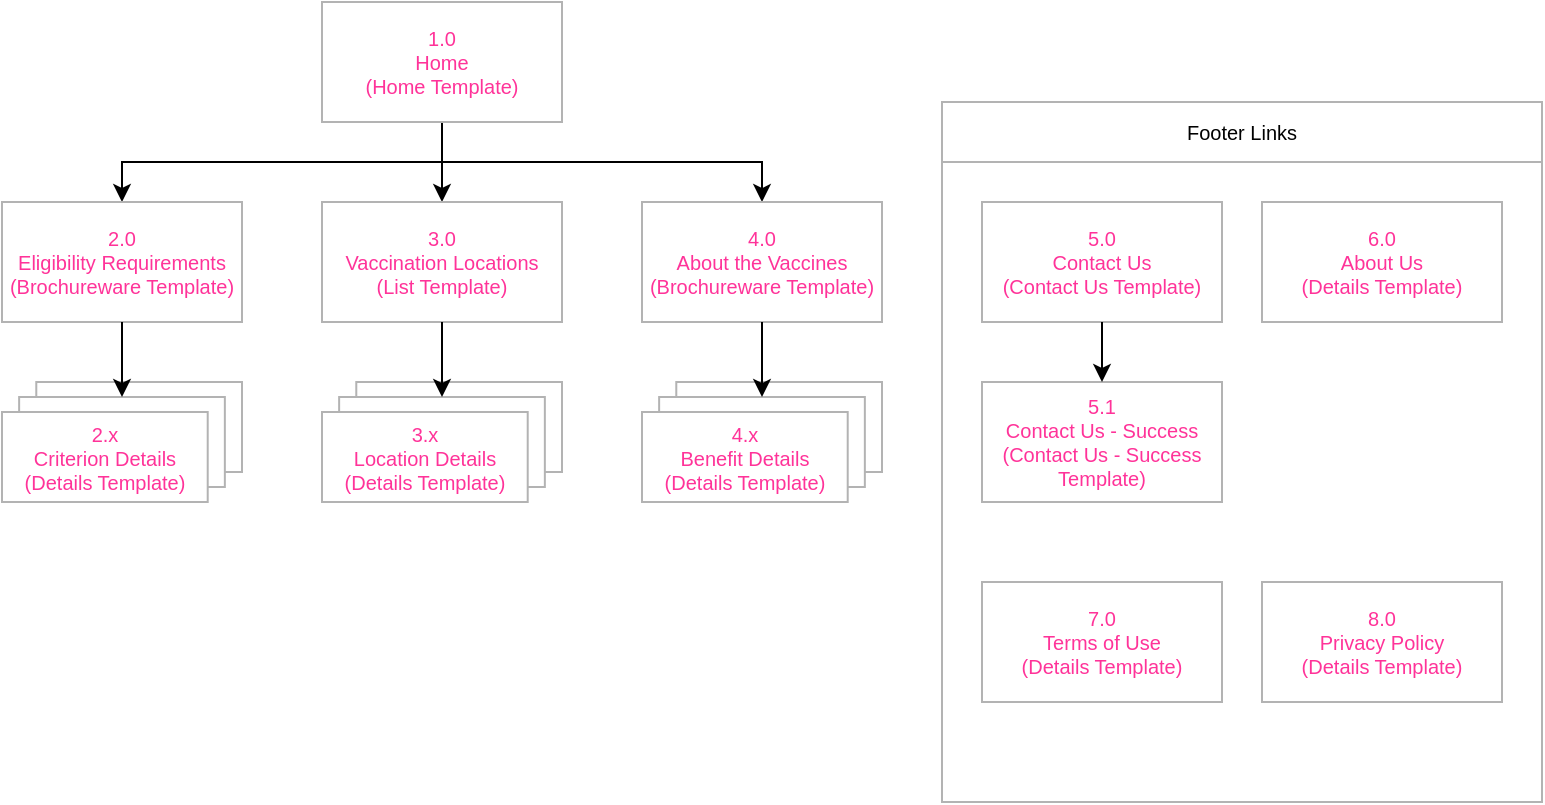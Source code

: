 <mxfile version="14.4.3" type="device" pages="2"><diagram id="zWnLFJKHZfLwNw7smsYD" name="Site map"><mxGraphModel dx="893" dy="680" grid="1" gridSize="10" guides="1" tooltips="1" connect="1" arrows="1" fold="1" page="1" pageScale="1" pageWidth="850" pageHeight="1100" math="0" shadow="0"><root><mxCell id="A85nmaEd1g2MhPuYu01L-0"/><mxCell id="A85nmaEd1g2MhPuYu01L-1" parent="A85nmaEd1g2MhPuYu01L-0"/><mxCell id="E7zoi4MJjE7HbbtfXaU2-0" value="" style="rounded=0;whiteSpace=wrap;html=1;strokeColor=#B3B3B3;fontSize=10;fontColor=#FF3399;align=center;" parent="A85nmaEd1g2MhPuYu01L-1" vertex="1"><mxGeometry x="510" y="120" width="300" height="320" as="geometry"/></mxCell><mxCell id="E7zoi4MJjE7HbbtfXaU2-1" value="" style="edgeStyle=orthogonalEdgeStyle;rounded=0;orthogonalLoop=1;jettySize=auto;html=1;fontSize=10;fontColor=#FF3399;exitX=0.5;exitY=1;exitDx=0;exitDy=0;" parent="A85nmaEd1g2MhPuYu01L-1" source="E7zoi4MJjE7HbbtfXaU2-4" target="E7zoi4MJjE7HbbtfXaU2-5" edge="1"><mxGeometry relative="1" as="geometry"/></mxCell><mxCell id="E7zoi4MJjE7HbbtfXaU2-2" value="" style="edgeStyle=orthogonalEdgeStyle;rounded=0;orthogonalLoop=1;jettySize=auto;html=1;fontSize=10;fontColor=#FF3399;" parent="A85nmaEd1g2MhPuYu01L-1" source="E7zoi4MJjE7HbbtfXaU2-4" target="E7zoi4MJjE7HbbtfXaU2-6" edge="1"><mxGeometry relative="1" as="geometry"/></mxCell><mxCell id="E7zoi4MJjE7HbbtfXaU2-3" style="edgeStyle=orthogonalEdgeStyle;rounded=0;orthogonalLoop=1;jettySize=auto;html=1;fontSize=10;fontColor=#FF3399;exitX=0.5;exitY=1;exitDx=0;exitDy=0;" parent="A85nmaEd1g2MhPuYu01L-1" source="E7zoi4MJjE7HbbtfXaU2-4" target="E7zoi4MJjE7HbbtfXaU2-7" edge="1"><mxGeometry relative="1" as="geometry"/></mxCell><mxCell id="E7zoi4MJjE7HbbtfXaU2-4" value="1.0&lt;br&gt;Home&lt;br&gt;(Home Template)" style="rounded=0;whiteSpace=wrap;html=1;strokeColor=#B3B3B3;fontSize=10;fontColor=#FF3399;align=center;" parent="A85nmaEd1g2MhPuYu01L-1" vertex="1"><mxGeometry x="200" y="40" width="120" height="60" as="geometry"/></mxCell><mxCell id="E7zoi4MJjE7HbbtfXaU2-5" value="2.0&lt;br&gt;Eligibility Requirements&lt;br&gt;(Brochureware Template)" style="rounded=0;whiteSpace=wrap;html=1;strokeColor=#B3B3B3;fontSize=10;fontColor=#FF3399;align=center;" parent="A85nmaEd1g2MhPuYu01L-1" vertex="1"><mxGeometry x="40" y="140" width="120" height="60" as="geometry"/></mxCell><mxCell id="E7zoi4MJjE7HbbtfXaU2-6" value="3.0&lt;br&gt;Vaccination Locations&lt;br&gt;(List Template)" style="rounded=0;whiteSpace=wrap;html=1;strokeColor=#B3B3B3;fontSize=10;fontColor=#FF3399;align=center;" parent="A85nmaEd1g2MhPuYu01L-1" vertex="1"><mxGeometry x="200" y="140" width="120" height="60" as="geometry"/></mxCell><mxCell id="E7zoi4MJjE7HbbtfXaU2-7" value="4.0&lt;br&gt;About the Vaccines&lt;br&gt;(Brochureware Template)" style="rounded=0;whiteSpace=wrap;html=1;strokeColor=#B3B3B3;fontSize=10;fontColor=#FF3399;align=center;" parent="A85nmaEd1g2MhPuYu01L-1" vertex="1"><mxGeometry x="360" y="140" width="120" height="60" as="geometry"/></mxCell><mxCell id="E7zoi4MJjE7HbbtfXaU2-8" value="" style="group" parent="A85nmaEd1g2MhPuYu01L-1" vertex="1" connectable="0"><mxGeometry x="40" y="230" width="120" height="60" as="geometry"/></mxCell><mxCell id="E7zoi4MJjE7HbbtfXaU2-9" value="" style="rounded=0;whiteSpace=wrap;html=1;strokeColor=#B3B3B3;fontSize=10;fontColor=#FF3399;align=center;" parent="E7zoi4MJjE7HbbtfXaU2-8" vertex="1"><mxGeometry x="17.143" width="102.857" height="45" as="geometry"/></mxCell><mxCell id="E7zoi4MJjE7HbbtfXaU2-10" value="" style="rounded=0;whiteSpace=wrap;html=1;strokeColor=#B3B3B3;fontSize=10;fontColor=#FF3399;align=center;" parent="E7zoi4MJjE7HbbtfXaU2-8" vertex="1"><mxGeometry x="8.571" y="7.5" width="102.857" height="45" as="geometry"/></mxCell><mxCell id="E7zoi4MJjE7HbbtfXaU2-11" value="2.x&lt;br&gt;Criterion Details&lt;br&gt;(Details Template)" style="rounded=0;whiteSpace=wrap;html=1;strokeColor=#B3B3B3;fontSize=10;fontColor=#FF3399;align=center;" parent="E7zoi4MJjE7HbbtfXaU2-8" vertex="1"><mxGeometry y="15" width="102.857" height="45" as="geometry"/></mxCell><mxCell id="E7zoi4MJjE7HbbtfXaU2-12" value="" style="edgeStyle=orthogonalEdgeStyle;rounded=0;orthogonalLoop=1;jettySize=auto;html=1;fontSize=10;fontColor=#FF3399;entryX=0.5;entryY=0;entryDx=0;entryDy=0;" parent="A85nmaEd1g2MhPuYu01L-1" source="E7zoi4MJjE7HbbtfXaU2-5" target="E7zoi4MJjE7HbbtfXaU2-10" edge="1"><mxGeometry relative="1" as="geometry"/></mxCell><mxCell id="E7zoi4MJjE7HbbtfXaU2-13" value="" style="group" parent="A85nmaEd1g2MhPuYu01L-1" vertex="1" connectable="0"><mxGeometry x="200" y="230" width="120" height="60" as="geometry"/></mxCell><mxCell id="E7zoi4MJjE7HbbtfXaU2-14" value="" style="rounded=0;whiteSpace=wrap;html=1;strokeColor=#B3B3B3;fontSize=10;fontColor=#FF3399;align=center;" parent="E7zoi4MJjE7HbbtfXaU2-13" vertex="1"><mxGeometry x="17.143" width="102.857" height="45" as="geometry"/></mxCell><mxCell id="E7zoi4MJjE7HbbtfXaU2-15" value="" style="rounded=0;whiteSpace=wrap;html=1;strokeColor=#B3B3B3;fontSize=10;fontColor=#FF3399;align=center;" parent="E7zoi4MJjE7HbbtfXaU2-13" vertex="1"><mxGeometry x="8.571" y="7.5" width="102.857" height="45" as="geometry"/></mxCell><mxCell id="E7zoi4MJjE7HbbtfXaU2-16" value="3.x&lt;br&gt;Location Details&lt;br&gt;(Details Template)" style="rounded=0;whiteSpace=wrap;html=1;strokeColor=#B3B3B3;fontSize=10;fontColor=#FF3399;align=center;" parent="E7zoi4MJjE7HbbtfXaU2-13" vertex="1"><mxGeometry y="15" width="102.857" height="45" as="geometry"/></mxCell><mxCell id="E7zoi4MJjE7HbbtfXaU2-17" value="" style="edgeStyle=orthogonalEdgeStyle;rounded=0;orthogonalLoop=1;jettySize=auto;html=1;fontSize=10;fontColor=#FF3399;entryX=0.5;entryY=0;entryDx=0;entryDy=0;" parent="A85nmaEd1g2MhPuYu01L-1" source="E7zoi4MJjE7HbbtfXaU2-6" target="E7zoi4MJjE7HbbtfXaU2-15" edge="1"><mxGeometry relative="1" as="geometry"><mxPoint x="260" y="200" as="sourcePoint"/></mxGeometry></mxCell><mxCell id="E7zoi4MJjE7HbbtfXaU2-18" value="" style="group" parent="A85nmaEd1g2MhPuYu01L-1" vertex="1" connectable="0"><mxGeometry x="360" y="230" width="120" height="60" as="geometry"/></mxCell><mxCell id="E7zoi4MJjE7HbbtfXaU2-19" value="" style="rounded=0;whiteSpace=wrap;html=1;strokeColor=#B3B3B3;fontSize=10;fontColor=#FF3399;align=center;" parent="E7zoi4MJjE7HbbtfXaU2-18" vertex="1"><mxGeometry x="17.143" width="102.857" height="45" as="geometry"/></mxCell><mxCell id="E7zoi4MJjE7HbbtfXaU2-20" value="" style="rounded=0;whiteSpace=wrap;html=1;strokeColor=#B3B3B3;fontSize=10;fontColor=#FF3399;align=center;" parent="E7zoi4MJjE7HbbtfXaU2-18" vertex="1"><mxGeometry x="8.571" y="7.5" width="102.857" height="45" as="geometry"/></mxCell><mxCell id="E7zoi4MJjE7HbbtfXaU2-21" value="4.x&lt;br&gt;Benefit Details&lt;br&gt;(Details Template)" style="rounded=0;whiteSpace=wrap;html=1;strokeColor=#B3B3B3;fontSize=10;fontColor=#FF3399;align=center;" parent="E7zoi4MJjE7HbbtfXaU2-18" vertex="1"><mxGeometry y="15" width="102.857" height="45" as="geometry"/></mxCell><mxCell id="E7zoi4MJjE7HbbtfXaU2-22" value="" style="edgeStyle=orthogonalEdgeStyle;rounded=0;orthogonalLoop=1;jettySize=auto;html=1;fontSize=10;fontColor=#FF3399;entryX=0.5;entryY=0;entryDx=0;entryDy=0;" parent="A85nmaEd1g2MhPuYu01L-1" source="E7zoi4MJjE7HbbtfXaU2-7" target="E7zoi4MJjE7HbbtfXaU2-20" edge="1"><mxGeometry relative="1" as="geometry"><mxPoint x="420" y="200" as="sourcePoint"/></mxGeometry></mxCell><mxCell id="E7zoi4MJjE7HbbtfXaU2-23" value="5.0&lt;br&gt;Contact Us&lt;br&gt;(Contact Us Template)" style="rounded=0;whiteSpace=wrap;html=1;strokeColor=#B3B3B3;fontSize=10;fontColor=#FF3399;align=center;" parent="A85nmaEd1g2MhPuYu01L-1" vertex="1"><mxGeometry x="530" y="140" width="120" height="60" as="geometry"/></mxCell><mxCell id="E7zoi4MJjE7HbbtfXaU2-24" value="6.0&lt;br&gt;About Us&lt;br&gt;(Details Template)" style="rounded=0;whiteSpace=wrap;html=1;strokeColor=#B3B3B3;fontSize=10;fontColor=#FF3399;align=center;" parent="A85nmaEd1g2MhPuYu01L-1" vertex="1"><mxGeometry x="670" y="140" width="120" height="60" as="geometry"/></mxCell><mxCell id="E7zoi4MJjE7HbbtfXaU2-25" value="5.1&lt;br&gt;Contact Us - Success&lt;br&gt;(Contact Us - Success Template)" style="rounded=0;whiteSpace=wrap;html=1;strokeColor=#B3B3B3;fontSize=10;fontColor=#FF3399;align=center;" parent="A85nmaEd1g2MhPuYu01L-1" vertex="1"><mxGeometry x="530" y="230" width="120" height="60" as="geometry"/></mxCell><mxCell id="E7zoi4MJjE7HbbtfXaU2-26" value="" style="edgeStyle=orthogonalEdgeStyle;rounded=0;orthogonalLoop=1;jettySize=auto;html=1;fontSize=10;fontColor=#FF3399;entryX=0.5;entryY=0;entryDx=0;entryDy=0;" parent="A85nmaEd1g2MhPuYu01L-1" source="E7zoi4MJjE7HbbtfXaU2-23" target="E7zoi4MJjE7HbbtfXaU2-25" edge="1"><mxGeometry relative="1" as="geometry"><mxPoint x="450" y="210" as="sourcePoint"/><mxPoint x="450.0" y="247.5" as="targetPoint"/></mxGeometry></mxCell><mxCell id="E7zoi4MJjE7HbbtfXaU2-27" value="&lt;font color=&quot;#000000&quot;&gt;Footer Links&lt;/font&gt;" style="rounded=0;whiteSpace=wrap;html=1;strokeColor=#B3B3B3;fontSize=10;fontColor=#FF3399;align=center;" parent="A85nmaEd1g2MhPuYu01L-1" vertex="1"><mxGeometry x="510" y="90" width="300" height="30" as="geometry"/></mxCell><mxCell id="E7zoi4MJjE7HbbtfXaU2-28" value="7.0&lt;br&gt;Terms of Use&lt;br&gt;(Details Template)" style="rounded=0;whiteSpace=wrap;html=1;strokeColor=#B3B3B3;fontSize=10;fontColor=#FF3399;align=center;" parent="A85nmaEd1g2MhPuYu01L-1" vertex="1"><mxGeometry x="530" y="330" width="120" height="60" as="geometry"/></mxCell><mxCell id="E7zoi4MJjE7HbbtfXaU2-29" value="8.0&lt;br&gt;Privacy Policy&lt;br&gt;(Details Template)" style="rounded=0;whiteSpace=wrap;html=1;strokeColor=#B3B3B3;fontSize=10;fontColor=#FF3399;align=center;" parent="A85nmaEd1g2MhPuYu01L-1" vertex="1"><mxGeometry x="670" y="330" width="120" height="60" as="geometry"/></mxCell></root></mxGraphModel></diagram><diagram id="TPTl9bRarmr86iWLrQ_E" name="Wireframes"><mxGraphModel dx="893" dy="680" grid="1" gridSize="10" guides="1" tooltips="1" connect="1" arrows="1" fold="1" page="1" pageScale="1" pageWidth="850" pageHeight="1100" math="0" shadow="0"><root><mxCell id="0"/><mxCell id="1" parent="0"/><mxCell id="0EC6ZAwuyZw9m90eJGAp-76" value="" style="group" parent="1" vertex="1" connectable="0"><mxGeometry x="40" y="40" width="160" height="620" as="geometry"/></mxCell><mxCell id="0EC6ZAwuyZw9m90eJGAp-1" value="" style="rounded=0;whiteSpace=wrap;html=1;" parent="0EC6ZAwuyZw9m90eJGAp-76" vertex="1"><mxGeometry width="160" height="620" as="geometry"/></mxCell><mxCell id="0EC6ZAwuyZw9m90eJGAp-8" value="" style="group" parent="0EC6ZAwuyZw9m90eJGAp-76" vertex="1" connectable="0"><mxGeometry x="130" y="10" width="15" height="10" as="geometry"/></mxCell><mxCell id="0EC6ZAwuyZw9m90eJGAp-5" value="" style="endArrow=none;html=1;" parent="0EC6ZAwuyZw9m90eJGAp-8" edge="1"><mxGeometry width="50" height="50" relative="1" as="geometry"><mxPoint as="sourcePoint"/><mxPoint x="15" as="targetPoint"/></mxGeometry></mxCell><mxCell id="0EC6ZAwuyZw9m90eJGAp-6" value="" style="endArrow=none;html=1;" parent="0EC6ZAwuyZw9m90eJGAp-8" edge="1"><mxGeometry width="50" height="50" relative="1" as="geometry"><mxPoint y="5" as="sourcePoint"/><mxPoint x="15" y="5" as="targetPoint"/><Array as="points"><mxPoint y="5"/></Array></mxGeometry></mxCell><mxCell id="0EC6ZAwuyZw9m90eJGAp-7" value="" style="endArrow=none;html=1;" parent="0EC6ZAwuyZw9m90eJGAp-8" edge="1"><mxGeometry width="50" height="50" relative="1" as="geometry"><mxPoint y="10" as="sourcePoint"/><mxPoint x="15" y="10" as="targetPoint"/><Array as="points"><mxPoint y="10"/></Array></mxGeometry></mxCell><mxCell id="0EC6ZAwuyZw9m90eJGAp-9" value="logo" style="rounded=0;whiteSpace=wrap;html=1;fillColor=#f5f5f5;strokeColor=#666666;fontColor=#333333;" parent="0EC6ZAwuyZw9m90eJGAp-76" vertex="1"><mxGeometry width="120" height="30" as="geometry"/></mxCell><mxCell id="0EC6ZAwuyZw9m90eJGAp-17" value="" style="group" parent="0EC6ZAwuyZw9m90eJGAp-76" vertex="1" connectable="0"><mxGeometry x="10" y="170" width="140" height="100" as="geometry"/></mxCell><mxCell id="0EC6ZAwuyZw9m90eJGAp-12" value="sub-section #1&lt;br&gt;teaser image" style="rounded=0;whiteSpace=wrap;html=1;fillColor=#f5f5f5;strokeColor=#666666;fontColor=#333333;" parent="0EC6ZAwuyZw9m90eJGAp-17" vertex="1"><mxGeometry width="140" height="60" as="geometry"/></mxCell><mxCell id="0EC6ZAwuyZw9m90eJGAp-16" value="" style="group" parent="0EC6ZAwuyZw9m90eJGAp-17" vertex="1" connectable="0"><mxGeometry y="60" width="140" height="40" as="geometry"/></mxCell><mxCell id="0EC6ZAwuyZw9m90eJGAp-13" value="[Exciting description of content in sub-section #1]." style="text;strokeColor=none;fillColor=none;spacing=5;spacingTop=0;whiteSpace=wrap;overflow=hidden;rounded=0;verticalAlign=top;horizontal=1;fontSize=9;" parent="0EC6ZAwuyZw9m90eJGAp-16" vertex="1"><mxGeometry width="140" height="40" as="geometry"/></mxCell><mxCell id="0EC6ZAwuyZw9m90eJGAp-14" value="Learn more" style="text;strokeColor=none;fillColor=none;spacing=0;spacingTop=0;whiteSpace=wrap;overflow=hidden;rounded=0;verticalAlign=top;horizontal=1;fontStyle=4;fontSize=9;" parent="0EC6ZAwuyZw9m90eJGAp-16" vertex="1"><mxGeometry x="86" y="15" width="54" height="20" as="geometry"/></mxCell><mxCell id="0EC6ZAwuyZw9m90eJGAp-18" value="" style="group" parent="0EC6ZAwuyZw9m90eJGAp-76" vertex="1" connectable="0"><mxGeometry x="10" y="280" width="140" height="100" as="geometry"/></mxCell><mxCell id="0EC6ZAwuyZw9m90eJGAp-19" value="sub-section #2&lt;br&gt;teaser image" style="rounded=0;whiteSpace=wrap;html=1;fillColor=#f5f5f5;strokeColor=#666666;fontColor=#333333;" parent="0EC6ZAwuyZw9m90eJGAp-18" vertex="1"><mxGeometry width="140" height="60" as="geometry"/></mxCell><mxCell id="0EC6ZAwuyZw9m90eJGAp-20" value="" style="group" parent="0EC6ZAwuyZw9m90eJGAp-18" vertex="1" connectable="0"><mxGeometry y="60" width="140" height="40" as="geometry"/></mxCell><mxCell id="0EC6ZAwuyZw9m90eJGAp-21" value="[Exciting description of content in sub-section #2]." style="text;strokeColor=none;fillColor=none;spacing=5;spacingTop=0;whiteSpace=wrap;overflow=hidden;rounded=0;verticalAlign=top;horizontal=1;fontSize=9;" parent="0EC6ZAwuyZw9m90eJGAp-20" vertex="1"><mxGeometry width="140" height="40" as="geometry"/></mxCell><mxCell id="0EC6ZAwuyZw9m90eJGAp-22" value="Learn more" style="text;strokeColor=none;fillColor=none;spacing=0;spacingTop=0;whiteSpace=wrap;overflow=hidden;rounded=0;verticalAlign=top;horizontal=1;fontStyle=4;fontSize=9;" parent="0EC6ZAwuyZw9m90eJGAp-20" vertex="1"><mxGeometry x="86" y="15" width="54" height="20" as="geometry"/></mxCell><mxCell id="0EC6ZAwuyZw9m90eJGAp-23" value="" style="group" parent="0EC6ZAwuyZw9m90eJGAp-76" vertex="1" connectable="0"><mxGeometry x="10" y="390" width="140" height="100" as="geometry"/></mxCell><mxCell id="0EC6ZAwuyZw9m90eJGAp-24" value="sub-section #3&lt;br&gt;teaser image" style="rounded=0;whiteSpace=wrap;html=1;fillColor=#f5f5f5;strokeColor=#666666;fontColor=#333333;" parent="0EC6ZAwuyZw9m90eJGAp-23" vertex="1"><mxGeometry width="140" height="60" as="geometry"/></mxCell><mxCell id="0EC6ZAwuyZw9m90eJGAp-25" value="" style="group" parent="0EC6ZAwuyZw9m90eJGAp-23" vertex="1" connectable="0"><mxGeometry y="60" width="140" height="40" as="geometry"/></mxCell><mxCell id="0EC6ZAwuyZw9m90eJGAp-26" value="[Exciting description of content in sub-section #3]." style="text;strokeColor=none;fillColor=none;spacing=5;spacingTop=0;whiteSpace=wrap;overflow=hidden;rounded=0;verticalAlign=top;horizontal=1;fontSize=9;" parent="0EC6ZAwuyZw9m90eJGAp-25" vertex="1"><mxGeometry width="140" height="40" as="geometry"/></mxCell><mxCell id="0EC6ZAwuyZw9m90eJGAp-27" value="Learn more" style="text;strokeColor=none;fillColor=none;spacing=0;spacingTop=0;whiteSpace=wrap;overflow=hidden;rounded=0;verticalAlign=top;horizontal=1;fontStyle=4;fontSize=9;" parent="0EC6ZAwuyZw9m90eJGAp-25" vertex="1"><mxGeometry x="86" y="15" width="54" height="20" as="geometry"/></mxCell><mxCell id="0EC6ZAwuyZw9m90eJGAp-28" value="" style="rounded=0;whiteSpace=wrap;html=1;fontSize=9;" parent="0EC6ZAwuyZw9m90eJGAp-76" vertex="1"><mxGeometry y="500" width="160" height="120" as="geometry"/></mxCell><mxCell id="0EC6ZAwuyZw9m90eJGAp-29" value="[Brand Name]" style="text;strokeColor=none;fillColor=none;spacing=0;spacingTop=0;whiteSpace=wrap;overflow=hidden;rounded=0;verticalAlign=top;horizontal=1;fontSize=9;fontStyle=1" parent="0EC6ZAwuyZw9m90eJGAp-76" vertex="1"><mxGeometry x="10" y="510" width="140" height="20" as="geometry"/></mxCell><mxCell id="0EC6ZAwuyZw9m90eJGAp-30" value="About us&#10;Contact us&#10;[Subsection 1 Title]&#10;[Subsection 2 Title]&#10;[Subsection 3 Title]&#10;" style="text;strokeColor=none;fillColor=none;spacing=0;spacingTop=0;whiteSpace=wrap;overflow=hidden;rounded=0;verticalAlign=top;horizontal=1;fontSize=9;fontStyle=4" parent="0EC6ZAwuyZw9m90eJGAp-76" vertex="1"><mxGeometry x="10" y="530" width="140" height="70" as="geometry"/></mxCell><mxCell id="0EC6ZAwuyZw9m90eJGAp-31" value="" style="group" parent="0EC6ZAwuyZw9m90eJGAp-76" vertex="1" connectable="0"><mxGeometry x="10" y="50" width="140" height="120" as="geometry"/></mxCell><mxCell id="0EC6ZAwuyZw9m90eJGAp-10" value="hero image &lt;br&gt;(happy customers)" style="rounded=0;whiteSpace=wrap;html=1;fillColor=#f5f5f5;strokeColor=#666666;fontColor=#333333;" parent="0EC6ZAwuyZw9m90eJGAp-31" vertex="1"><mxGeometry width="140" height="60" as="geometry"/></mxCell><mxCell id="0EC6ZAwuyZw9m90eJGAp-11" value="[Impactful and bold brand statement] lorem ipsum dolor sit amet." style="text;strokeColor=none;fillColor=none;spacing=0;spacingTop=0;whiteSpace=wrap;overflow=hidden;rounded=0;verticalAlign=top;horizontal=1;fontStyle=1" parent="0EC6ZAwuyZw9m90eJGAp-31" vertex="1"><mxGeometry y="60" width="140" height="60" as="geometry"/></mxCell><mxCell id="0EC6ZAwuyZw9m90eJGAp-37" value="" style="group" parent="0EC6ZAwuyZw9m90eJGAp-76" vertex="1" connectable="0"><mxGeometry x="140" y="515" width="10" height="45" as="geometry"/></mxCell><mxCell id="0EC6ZAwuyZw9m90eJGAp-32" value="f" style="whiteSpace=wrap;html=1;aspect=fixed;fontSize=9;align=center;" parent="0EC6ZAwuyZw9m90eJGAp-37" vertex="1"><mxGeometry width="10" height="10" as="geometry"/></mxCell><mxCell id="0EC6ZAwuyZw9m90eJGAp-33" value="t" style="whiteSpace=wrap;html=1;aspect=fixed;fontSize=9;align=center;" parent="0EC6ZAwuyZw9m90eJGAp-37" vertex="1"><mxGeometry y="18" width="10" height="10" as="geometry"/></mxCell><mxCell id="0EC6ZAwuyZw9m90eJGAp-34" value="i" style="whiteSpace=wrap;html=1;aspect=fixed;fontSize=9;align=center;" parent="0EC6ZAwuyZw9m90eJGAp-37" vertex="1"><mxGeometry y="35" width="10" height="10" as="geometry"/></mxCell><mxCell id="0EC6ZAwuyZw9m90eJGAp-39" value="Terms of use" style="text;strokeColor=none;fillColor=none;spacing=0;spacingTop=0;whiteSpace=wrap;overflow=hidden;rounded=0;verticalAlign=top;horizontal=1;fontSize=7;fontStyle=4" parent="0EC6ZAwuyZw9m90eJGAp-76" vertex="1"><mxGeometry x="10" y="590" width="50" height="20" as="geometry"/></mxCell><mxCell id="0EC6ZAwuyZw9m90eJGAp-40" value="© 2025. All rights reserved.&#10;" style="text;strokeColor=none;fillColor=none;spacing=0;spacingTop=0;whiteSpace=wrap;overflow=hidden;rounded=0;verticalAlign=top;horizontal=1;fontSize=7;fontStyle=0" parent="0EC6ZAwuyZw9m90eJGAp-76" vertex="1"><mxGeometry x="10" y="600" width="140" height="20" as="geometry"/></mxCell><mxCell id="0EC6ZAwuyZw9m90eJGAp-41" value="Privacy policy" style="text;strokeColor=none;fillColor=none;spacing=0;spacingTop=0;whiteSpace=wrap;overflow=hidden;rounded=0;verticalAlign=top;horizontal=1;fontSize=7;fontStyle=4" parent="0EC6ZAwuyZw9m90eJGAp-76" vertex="1"><mxGeometry x="60" y="590" width="50" height="20" as="geometry"/></mxCell><mxCell id="0EC6ZAwuyZw9m90eJGAp-192" value="" style="group" parent="1" vertex="1" connectable="0"><mxGeometry x="240" y="40" width="160" height="620" as="geometry"/></mxCell><mxCell id="0EC6ZAwuyZw9m90eJGAp-121" value="" style="rounded=0;whiteSpace=wrap;html=1;" parent="0EC6ZAwuyZw9m90eJGAp-192" vertex="1"><mxGeometry width="160" height="620" as="geometry"/></mxCell><mxCell id="0EC6ZAwuyZw9m90eJGAp-122" value="" style="group" parent="0EC6ZAwuyZw9m90eJGAp-192" vertex="1" connectable="0"><mxGeometry x="130" y="10" width="15" height="10" as="geometry"/></mxCell><mxCell id="0EC6ZAwuyZw9m90eJGAp-123" value="" style="endArrow=none;html=1;" parent="0EC6ZAwuyZw9m90eJGAp-122" edge="1"><mxGeometry width="50" height="50" relative="1" as="geometry"><mxPoint as="sourcePoint"/><mxPoint x="15" as="targetPoint"/></mxGeometry></mxCell><mxCell id="0EC6ZAwuyZw9m90eJGAp-124" value="" style="endArrow=none;html=1;" parent="0EC6ZAwuyZw9m90eJGAp-122" edge="1"><mxGeometry width="50" height="50" relative="1" as="geometry"><mxPoint y="5" as="sourcePoint"/><mxPoint x="15" y="5" as="targetPoint"/><Array as="points"><mxPoint y="5"/></Array></mxGeometry></mxCell><mxCell id="0EC6ZAwuyZw9m90eJGAp-125" value="" style="endArrow=none;html=1;" parent="0EC6ZAwuyZw9m90eJGAp-122" edge="1"><mxGeometry width="50" height="50" relative="1" as="geometry"><mxPoint y="10" as="sourcePoint"/><mxPoint x="15" y="10" as="targetPoint"/><Array as="points"><mxPoint y="10"/></Array></mxGeometry></mxCell><mxCell id="0EC6ZAwuyZw9m90eJGAp-126" value="logo" style="rounded=0;whiteSpace=wrap;html=1;fillColor=#f5f5f5;strokeColor=#666666;fontColor=#333333;" parent="0EC6ZAwuyZw9m90eJGAp-192" vertex="1"><mxGeometry width="120" height="30" as="geometry"/></mxCell><mxCell id="0EC6ZAwuyZw9m90eJGAp-127" value="" style="rounded=0;whiteSpace=wrap;html=1;fontSize=9;" parent="0EC6ZAwuyZw9m90eJGAp-192" vertex="1"><mxGeometry y="500" width="160" height="120" as="geometry"/></mxCell><mxCell id="0EC6ZAwuyZw9m90eJGAp-128" value="[Brand Name]" style="text;strokeColor=none;fillColor=none;spacing=0;spacingTop=0;whiteSpace=wrap;overflow=hidden;rounded=0;verticalAlign=top;horizontal=1;fontSize=9;fontStyle=1" parent="0EC6ZAwuyZw9m90eJGAp-192" vertex="1"><mxGeometry x="10" y="510" width="140" height="20" as="geometry"/></mxCell><mxCell id="0EC6ZAwuyZw9m90eJGAp-129" value="About us&#10;Contact us&#10;[Subsection 1 Title]&#10;[Subsection 2 Title]&#10;[Subsection 3 Title]&#10;" style="text;strokeColor=none;fillColor=none;spacing=0;spacingTop=0;whiteSpace=wrap;overflow=hidden;rounded=0;verticalAlign=top;horizontal=1;fontSize=9;fontStyle=4" parent="0EC6ZAwuyZw9m90eJGAp-192" vertex="1"><mxGeometry x="10" y="530" width="140" height="70" as="geometry"/></mxCell><mxCell id="0EC6ZAwuyZw9m90eJGAp-130" value="" style="group" parent="0EC6ZAwuyZw9m90eJGAp-192" vertex="1" connectable="0"><mxGeometry x="140" y="515" width="10" height="45" as="geometry"/></mxCell><mxCell id="0EC6ZAwuyZw9m90eJGAp-131" value="f" style="whiteSpace=wrap;html=1;aspect=fixed;fontSize=9;align=center;" parent="0EC6ZAwuyZw9m90eJGAp-130" vertex="1"><mxGeometry width="10" height="10" as="geometry"/></mxCell><mxCell id="0EC6ZAwuyZw9m90eJGAp-132" value="t" style="whiteSpace=wrap;html=1;aspect=fixed;fontSize=9;align=center;" parent="0EC6ZAwuyZw9m90eJGAp-130" vertex="1"><mxGeometry y="18" width="10" height="10" as="geometry"/></mxCell><mxCell id="0EC6ZAwuyZw9m90eJGAp-133" value="i" style="whiteSpace=wrap;html=1;aspect=fixed;fontSize=9;align=center;" parent="0EC6ZAwuyZw9m90eJGAp-130" vertex="1"><mxGeometry y="35" width="10" height="10" as="geometry"/></mxCell><mxCell id="0EC6ZAwuyZw9m90eJGAp-134" value="Terms of use" style="text;strokeColor=none;fillColor=none;spacing=0;spacingTop=0;whiteSpace=wrap;overflow=hidden;rounded=0;verticalAlign=top;horizontal=1;fontSize=7;fontStyle=4" parent="0EC6ZAwuyZw9m90eJGAp-192" vertex="1"><mxGeometry x="10" y="590" width="50" height="20" as="geometry"/></mxCell><mxCell id="0EC6ZAwuyZw9m90eJGAp-135" value="© 2025. All rights reserved.&#10;" style="text;strokeColor=none;fillColor=none;spacing=0;spacingTop=0;whiteSpace=wrap;overflow=hidden;rounded=0;verticalAlign=top;horizontal=1;fontSize=7;fontStyle=0" parent="0EC6ZAwuyZw9m90eJGAp-192" vertex="1"><mxGeometry x="10" y="600" width="140" height="20" as="geometry"/></mxCell><mxCell id="0EC6ZAwuyZw9m90eJGAp-136" value="Privacy policy" style="text;strokeColor=none;fillColor=none;spacing=0;spacingTop=0;whiteSpace=wrap;overflow=hidden;rounded=0;verticalAlign=top;horizontal=1;fontSize=7;fontStyle=4" parent="0EC6ZAwuyZw9m90eJGAp-192" vertex="1"><mxGeometry x="60" y="590" width="50" height="20" as="geometry"/></mxCell><mxCell id="0EC6ZAwuyZw9m90eJGAp-137" value="[Brochureware Subsection Title]" style="text;strokeColor=none;fillColor=none;spacing=0;spacingTop=0;whiteSpace=wrap;overflow=hidden;rounded=0;verticalAlign=top;horizontal=1;fontStyle=1" parent="0EC6ZAwuyZw9m90eJGAp-192" vertex="1"><mxGeometry x="10" y="50" width="140" height="60" as="geometry"/></mxCell><mxCell id="0EC6ZAwuyZw9m90eJGAp-138" value="hero image &lt;br&gt;representing this sub-section" style="rounded=0;whiteSpace=wrap;html=1;fillColor=#f5f5f5;strokeColor=#666666;fontColor=#333333;" parent="0EC6ZAwuyZw9m90eJGAp-192" vertex="1"><mxGeometry x="10" y="90" width="140" height="60" as="geometry"/></mxCell><mxCell id="0EC6ZAwuyZw9m90eJGAp-139" value="[Summary of what this sub-section is all about]." style="text;strokeColor=none;fillColor=none;spacing=5;spacingTop=0;whiteSpace=wrap;overflow=hidden;rounded=0;verticalAlign=top;horizontal=1;fontSize=9;" parent="0EC6ZAwuyZw9m90eJGAp-192" vertex="1"><mxGeometry x="10" y="150" width="140" height="40" as="geometry"/></mxCell><mxCell id="0EC6ZAwuyZw9m90eJGAp-188" value="" style="group" parent="0EC6ZAwuyZw9m90eJGAp-192" vertex="1" connectable="0"><mxGeometry x="10" y="190" width="140" height="140" as="geometry"/></mxCell><mxCell id="0EC6ZAwuyZw9m90eJGAp-165" value="pretty&lt;br&gt;img" style="rounded=0;whiteSpace=wrap;html=1;fillColor=#f5f5f5;strokeColor=#666666;fontColor=#333333;" parent="0EC6ZAwuyZw9m90eJGAp-188" vertex="1"><mxGeometry y="30" width="70" height="70" as="geometry"/></mxCell><mxCell id="0EC6ZAwuyZw9m90eJGAp-177" value="[Some copy within this sub-section] lorem ipsum dolor sit amet foo bar baz bodega bum badum.." style="text;strokeColor=none;fillColor=none;spacing=5;spacingTop=0;whiteSpace=wrap;overflow=hidden;rounded=0;verticalAlign=top;horizontal=1;fontSize=9;" parent="0EC6ZAwuyZw9m90eJGAp-188" vertex="1"><mxGeometry x="70" y="20" width="70" height="80" as="geometry"/></mxCell><mxCell id="0EC6ZAwuyZw9m90eJGAp-178" value="[Sub-heading #1]" style="text;strokeColor=none;fillColor=none;spacing=5;spacingTop=0;whiteSpace=wrap;overflow=hidden;rounded=0;verticalAlign=top;horizontal=1;fontSize=10;fontStyle=1" parent="0EC6ZAwuyZw9m90eJGAp-188" vertex="1"><mxGeometry width="140" height="30" as="geometry"/></mxCell><mxCell id="0EC6ZAwuyZw9m90eJGAp-179" value="Dum dadum dadidlly bodazzle frazzle machism." style="text;strokeColor=none;fillColor=none;spacing=5;spacingTop=-5;whiteSpace=wrap;overflow=hidden;rounded=0;verticalAlign=top;horizontal=1;fontSize=9;" parent="0EC6ZAwuyZw9m90eJGAp-188" vertex="1"><mxGeometry y="100" width="140" height="40" as="geometry"/></mxCell><mxCell id="0EC6ZAwuyZw9m90eJGAp-187" value="Learn more" style="text;strokeColor=none;fillColor=none;spacing=0;spacingTop=0;whiteSpace=wrap;overflow=hidden;rounded=0;verticalAlign=top;horizontal=1;fontStyle=4;fontSize=9;" parent="0EC6ZAwuyZw9m90eJGAp-188" vertex="1"><mxGeometry x="78" y="110" width="54" height="20" as="geometry"/></mxCell><mxCell id="0EC6ZAwuyZw9m90eJGAp-191" value="" style="group" parent="0EC6ZAwuyZw9m90eJGAp-192" vertex="1" connectable="0"><mxGeometry x="10" y="330" width="140" height="140" as="geometry"/></mxCell><mxCell id="0EC6ZAwuyZw9m90eJGAp-183" value="pretty&lt;br&gt;img" style="rounded=0;whiteSpace=wrap;html=1;fillColor=#f5f5f5;strokeColor=#666666;fontColor=#333333;" parent="0EC6ZAwuyZw9m90eJGAp-191" vertex="1"><mxGeometry x="70" y="30" width="70" height="70" as="geometry"/></mxCell><mxCell id="0EC6ZAwuyZw9m90eJGAp-184" value="[Some copy within this sub-section] lorem ipsum dolor sit amet foo bar baz bodega bum badum.." style="text;strokeColor=none;fillColor=none;spacing=5;spacingTop=0;whiteSpace=wrap;overflow=hidden;rounded=0;verticalAlign=top;horizontal=1;fontSize=9;" parent="0EC6ZAwuyZw9m90eJGAp-191" vertex="1"><mxGeometry y="20" width="70" height="80" as="geometry"/></mxCell><mxCell id="0EC6ZAwuyZw9m90eJGAp-185" value="[Sub-heading #2]" style="text;strokeColor=none;fillColor=none;spacing=5;spacingTop=0;whiteSpace=wrap;overflow=hidden;rounded=0;verticalAlign=top;horizontal=1;fontSize=10;fontStyle=1" parent="0EC6ZAwuyZw9m90eJGAp-191" vertex="1"><mxGeometry width="140" height="30" as="geometry"/></mxCell><mxCell id="0EC6ZAwuyZw9m90eJGAp-186" value="Dum dadum dadidlly bodazzle frazzle machism." style="text;strokeColor=none;fillColor=none;spacing=5;spacingTop=-5;whiteSpace=wrap;overflow=hidden;rounded=0;verticalAlign=top;horizontal=1;fontSize=9;" parent="0EC6ZAwuyZw9m90eJGAp-191" vertex="1"><mxGeometry y="100" width="140" height="40" as="geometry"/></mxCell><mxCell id="0EC6ZAwuyZw9m90eJGAp-189" value="Learn more" style="text;strokeColor=none;fillColor=none;spacing=0;spacingTop=0;whiteSpace=wrap;overflow=hidden;rounded=0;verticalAlign=top;horizontal=1;fontStyle=4;fontSize=9;" parent="0EC6ZAwuyZw9m90eJGAp-191" vertex="1"><mxGeometry x="86" y="110" width="54" height="20" as="geometry"/></mxCell><mxCell id="0EC6ZAwuyZw9m90eJGAp-248" value="" style="group" parent="1" vertex="1" connectable="0"><mxGeometry x="640" y="40" width="160" height="620" as="geometry"/></mxCell><mxCell id="0EC6ZAwuyZw9m90eJGAp-194" value="" style="rounded=0;whiteSpace=wrap;html=1;" parent="0EC6ZAwuyZw9m90eJGAp-248" vertex="1"><mxGeometry width="160" height="620" as="geometry"/></mxCell><mxCell id="0EC6ZAwuyZw9m90eJGAp-195" value="" style="group" parent="0EC6ZAwuyZw9m90eJGAp-248" vertex="1" connectable="0"><mxGeometry x="130" y="10" width="15" height="10" as="geometry"/></mxCell><mxCell id="0EC6ZAwuyZw9m90eJGAp-196" value="" style="endArrow=none;html=1;" parent="0EC6ZAwuyZw9m90eJGAp-195" edge="1"><mxGeometry width="50" height="50" relative="1" as="geometry"><mxPoint as="sourcePoint"/><mxPoint x="15" as="targetPoint"/></mxGeometry></mxCell><mxCell id="0EC6ZAwuyZw9m90eJGAp-197" value="" style="endArrow=none;html=1;" parent="0EC6ZAwuyZw9m90eJGAp-195" edge="1"><mxGeometry width="50" height="50" relative="1" as="geometry"><mxPoint y="5" as="sourcePoint"/><mxPoint x="15" y="5" as="targetPoint"/><Array as="points"><mxPoint y="5"/></Array></mxGeometry></mxCell><mxCell id="0EC6ZAwuyZw9m90eJGAp-198" value="" style="endArrow=none;html=1;" parent="0EC6ZAwuyZw9m90eJGAp-195" edge="1"><mxGeometry width="50" height="50" relative="1" as="geometry"><mxPoint y="10" as="sourcePoint"/><mxPoint x="15" y="10" as="targetPoint"/><Array as="points"><mxPoint y="10"/></Array></mxGeometry></mxCell><mxCell id="0EC6ZAwuyZw9m90eJGAp-199" value="logo" style="rounded=0;whiteSpace=wrap;html=1;fillColor=#f5f5f5;strokeColor=#666666;fontColor=#333333;" parent="0EC6ZAwuyZw9m90eJGAp-248" vertex="1"><mxGeometry width="120" height="30" as="geometry"/></mxCell><mxCell id="0EC6ZAwuyZw9m90eJGAp-200" value="" style="rounded=0;whiteSpace=wrap;html=1;fontSize=9;" parent="0EC6ZAwuyZw9m90eJGAp-248" vertex="1"><mxGeometry y="500" width="160" height="120" as="geometry"/></mxCell><mxCell id="0EC6ZAwuyZw9m90eJGAp-201" value="[Brand Name]" style="text;strokeColor=none;fillColor=none;spacing=0;spacingTop=0;whiteSpace=wrap;overflow=hidden;rounded=0;verticalAlign=top;horizontal=1;fontSize=9;fontStyle=1" parent="0EC6ZAwuyZw9m90eJGAp-248" vertex="1"><mxGeometry x="10" y="510" width="140" height="20" as="geometry"/></mxCell><mxCell id="0EC6ZAwuyZw9m90eJGAp-202" value="About us&#10;Contact us&#10;[Subsection 1 Title]&#10;[Subsection 2 Title]&#10;[Subsection 3 Title]&#10;" style="text;strokeColor=none;fillColor=none;spacing=0;spacingTop=0;whiteSpace=wrap;overflow=hidden;rounded=0;verticalAlign=top;horizontal=1;fontSize=9;fontStyle=4" parent="0EC6ZAwuyZw9m90eJGAp-248" vertex="1"><mxGeometry x="10" y="530" width="140" height="70" as="geometry"/></mxCell><mxCell id="0EC6ZAwuyZw9m90eJGAp-203" value="" style="group" parent="0EC6ZAwuyZw9m90eJGAp-248" vertex="1" connectable="0"><mxGeometry x="140" y="515" width="10" height="45" as="geometry"/></mxCell><mxCell id="0EC6ZAwuyZw9m90eJGAp-204" value="f" style="whiteSpace=wrap;html=1;aspect=fixed;fontSize=9;align=center;" parent="0EC6ZAwuyZw9m90eJGAp-203" vertex="1"><mxGeometry width="10" height="10" as="geometry"/></mxCell><mxCell id="0EC6ZAwuyZw9m90eJGAp-205" value="t" style="whiteSpace=wrap;html=1;aspect=fixed;fontSize=9;align=center;" parent="0EC6ZAwuyZw9m90eJGAp-203" vertex="1"><mxGeometry y="18" width="10" height="10" as="geometry"/></mxCell><mxCell id="0EC6ZAwuyZw9m90eJGAp-206" value="i" style="whiteSpace=wrap;html=1;aspect=fixed;fontSize=9;align=center;" parent="0EC6ZAwuyZw9m90eJGAp-203" vertex="1"><mxGeometry y="35" width="10" height="10" as="geometry"/></mxCell><mxCell id="0EC6ZAwuyZw9m90eJGAp-207" value="Terms of use" style="text;strokeColor=none;fillColor=none;spacing=0;spacingTop=0;whiteSpace=wrap;overflow=hidden;rounded=0;verticalAlign=top;horizontal=1;fontSize=7;fontStyle=4" parent="0EC6ZAwuyZw9m90eJGAp-248" vertex="1"><mxGeometry x="10" y="590" width="50" height="20" as="geometry"/></mxCell><mxCell id="0EC6ZAwuyZw9m90eJGAp-208" value="© 2025. All rights reserved.&#10;" style="text;strokeColor=none;fillColor=none;spacing=0;spacingTop=0;whiteSpace=wrap;overflow=hidden;rounded=0;verticalAlign=top;horizontal=1;fontSize=7;fontStyle=0" parent="0EC6ZAwuyZw9m90eJGAp-248" vertex="1"><mxGeometry x="10" y="600" width="140" height="20" as="geometry"/></mxCell><mxCell id="0EC6ZAwuyZw9m90eJGAp-209" value="Privacy policy" style="text;strokeColor=none;fillColor=none;spacing=0;spacingTop=0;whiteSpace=wrap;overflow=hidden;rounded=0;verticalAlign=top;horizontal=1;fontSize=7;fontStyle=4" parent="0EC6ZAwuyZw9m90eJGAp-248" vertex="1"><mxGeometry x="60" y="590" width="50" height="20" as="geometry"/></mxCell><mxCell id="0EC6ZAwuyZw9m90eJGAp-210" value="Contact Us" style="text;strokeColor=none;fillColor=none;spacing=0;spacingTop=0;whiteSpace=wrap;overflow=hidden;rounded=0;verticalAlign=top;horizontal=1;fontStyle=1" parent="0EC6ZAwuyZw9m90eJGAp-248" vertex="1"><mxGeometry x="10" y="50" width="140" height="60" as="geometry"/></mxCell><mxCell id="0EC6ZAwuyZw9m90eJGAp-211" value="hero image &lt;br&gt;representing this sub-section" style="rounded=0;whiteSpace=wrap;html=1;fillColor=#f5f5f5;strokeColor=#666666;fontColor=#333333;" parent="0EC6ZAwuyZw9m90eJGAp-248" vertex="1"><mxGeometry x="10" y="80" width="140" height="60" as="geometry"/></mxCell><mxCell id="0EC6ZAwuyZw9m90eJGAp-212" value="[Summary of what this sub-section is all about]." style="text;strokeColor=none;fillColor=none;spacing=5;spacingTop=0;whiteSpace=wrap;overflow=hidden;rounded=0;verticalAlign=top;horizontal=1;fontSize=9;" parent="0EC6ZAwuyZw9m90eJGAp-248" vertex="1"><mxGeometry x="10" y="140" width="140" height="40" as="geometry"/></mxCell><mxCell id="0EC6ZAwuyZw9m90eJGAp-247" value="" style="group" parent="0EC6ZAwuyZw9m90eJGAp-248" vertex="1" connectable="0"><mxGeometry x="10" y="180" width="150" height="250" as="geometry"/></mxCell><mxCell id="0EC6ZAwuyZw9m90eJGAp-240" value="" style="group" parent="0EC6ZAwuyZw9m90eJGAp-247" vertex="1" connectable="0"><mxGeometry x="5" y="180" width="145" height="40" as="geometry"/></mxCell><mxCell id="0EC6ZAwuyZw9m90eJGAp-229" value="" style="rounded=0;whiteSpace=wrap;html=1;fontSize=7;align=center;strokeColor=#B3B3B3;" parent="0EC6ZAwuyZw9m90eJGAp-240" vertex="1"><mxGeometry y="10" width="9" height="10" as="geometry"/></mxCell><mxCell id="0EC6ZAwuyZw9m90eJGAp-239" value="" style="group" parent="0EC6ZAwuyZw9m90eJGAp-240" vertex="1" connectable="0"><mxGeometry x="15" width="130" height="40" as="geometry"/></mxCell><mxCell id="0EC6ZAwuyZw9m90eJGAp-237" value="&lt;span style=&quot;color: rgb(0 , 0 , 0) ; font-family: &amp;#34;helvetica&amp;#34; ; font-size: 7px ; font-style: normal ; font-weight: 400 ; letter-spacing: normal ; text-align: left ; text-indent: 0px ; text-transform: none ; word-spacing: 0px ; background-color: rgb(248 , 249 , 250) ; display: inline ; float: none&quot;&gt;By checking this checkbox, I indicate agreement to your nefarious&amp;nbsp;&lt;br&gt;&lt;/span&gt;" style="text;whiteSpace=wrap;html=1;fontSize=7;spacing=5;" parent="0EC6ZAwuyZw9m90eJGAp-239" vertex="1"><mxGeometry width="130" height="30" as="geometry"/></mxCell><mxCell id="0EC6ZAwuyZw9m90eJGAp-238" value="&lt;span style=&quot;color: rgb(0 , 0 , 0) ; font-family: &amp;quot;helvetica&amp;quot; ; font-size: 7px ; font-style: normal ; font-weight: 400 ; letter-spacing: normal ; text-align: left ; text-indent: 0px ; text-transform: none ; word-spacing: 0px ; background-color: rgb(248 , 249 , 250) ; display: inline ; float: none&quot;&gt;Terms and Conditions.&lt;br&gt;&lt;/span&gt;" style="text;whiteSpace=wrap;html=1;fontSize=7;spacing=0;fontStyle=4;spacingLeft=5;" parent="0EC6ZAwuyZw9m90eJGAp-239" vertex="1"><mxGeometry y="21" width="120" height="19" as="geometry"/></mxCell><mxCell id="0EC6ZAwuyZw9m90eJGAp-241" value="Submit" style="rounded=0;whiteSpace=wrap;html=1;fontSize=7;align=center;strokeColor=#B3B3B3;" parent="0EC6ZAwuyZw9m90eJGAp-247" vertex="1"><mxGeometry x="25" y="230" width="90" height="20" as="geometry"/></mxCell><mxCell id="0EC6ZAwuyZw9m90eJGAp-246" value="" style="group" parent="0EC6ZAwuyZw9m90eJGAp-247" vertex="1" connectable="0"><mxGeometry width="140" height="180" as="geometry"/></mxCell><mxCell id="0EC6ZAwuyZw9m90eJGAp-227" value="&lt;span style=&quot;color: rgb(0 , 0 , 0) ; font-family: &amp;#34;helvetica&amp;#34; ; font-size: 7px ; font-style: normal ; font-weight: 400 ; letter-spacing: normal ; text-align: left ; text-indent: 0px ; text-transform: none ; word-spacing: 0px ; background-color: rgb(248 , 249 , 250) ; display: inline ; float: none&quot;&gt;First name:&lt;br&gt;&lt;br&gt;Last name:&lt;br&gt;&lt;br&gt;Email:&lt;br&gt;&lt;br&gt;Phone:&lt;br&gt;&lt;br&gt;Street:&lt;br&gt;&lt;br&gt;City:&lt;br&gt;&lt;br&gt;State:&lt;br&gt;&lt;br&gt;Zip:&lt;br&gt;&lt;br&gt;Comments:&amp;nbsp;&lt;br&gt;&lt;/span&gt;" style="text;whiteSpace=wrap;html=1;fontSize=7;spacing=5;" parent="0EC6ZAwuyZw9m90eJGAp-246" vertex="1"><mxGeometry width="50" height="180" as="geometry"/></mxCell><mxCell id="0EC6ZAwuyZw9m90eJGAp-228" value="" style="rounded=0;whiteSpace=wrap;html=1;fontSize=7;align=left;strokeColor=#B3B3B3;" parent="0EC6ZAwuyZw9m90eJGAp-246" vertex="1"><mxGeometry x="50" y="9" width="90" height="10" as="geometry"/></mxCell><mxCell id="0EC6ZAwuyZw9m90eJGAp-230" value="" style="rounded=0;whiteSpace=wrap;html=1;fontSize=7;align=left;strokeColor=#B3B3B3;" parent="0EC6ZAwuyZw9m90eJGAp-246" vertex="1"><mxGeometry x="50" y="25" width="90" height="10" as="geometry"/></mxCell><mxCell id="0EC6ZAwuyZw9m90eJGAp-231" value="" style="rounded=0;whiteSpace=wrap;html=1;fontSize=7;align=left;strokeColor=#B3B3B3;" parent="0EC6ZAwuyZw9m90eJGAp-246" vertex="1"><mxGeometry x="50" y="41" width="90" height="10" as="geometry"/></mxCell><mxCell id="0EC6ZAwuyZw9m90eJGAp-232" value="" style="rounded=0;whiteSpace=wrap;html=1;fontSize=7;align=left;strokeColor=#B3B3B3;" parent="0EC6ZAwuyZw9m90eJGAp-246" vertex="1"><mxGeometry x="50" y="57" width="90" height="10" as="geometry"/></mxCell><mxCell id="0EC6ZAwuyZw9m90eJGAp-233" value="" style="rounded=0;whiteSpace=wrap;html=1;fontSize=7;align=left;strokeColor=#B3B3B3;" parent="0EC6ZAwuyZw9m90eJGAp-246" vertex="1"><mxGeometry x="50" y="73" width="90" height="10" as="geometry"/></mxCell><mxCell id="0EC6ZAwuyZw9m90eJGAp-234" value="" style="rounded=0;whiteSpace=wrap;html=1;fontSize=7;align=left;strokeColor=#B3B3B3;" parent="0EC6ZAwuyZw9m90eJGAp-246" vertex="1"><mxGeometry x="50" y="89" width="90" height="10" as="geometry"/></mxCell><mxCell id="0EC6ZAwuyZw9m90eJGAp-235" value="" style="rounded=0;whiteSpace=wrap;html=1;fontSize=7;align=left;strokeColor=#B3B3B3;" parent="0EC6ZAwuyZw9m90eJGAp-246" vertex="1"><mxGeometry x="50" y="105" width="90" height="10" as="geometry"/></mxCell><mxCell id="0EC6ZAwuyZw9m90eJGAp-236" value="" style="rounded=0;whiteSpace=wrap;html=1;fontSize=7;align=left;strokeColor=#B3B3B3;" parent="0EC6ZAwuyZw9m90eJGAp-246" vertex="1"><mxGeometry x="50" y="121" width="90" height="10" as="geometry"/></mxCell><mxCell id="0EC6ZAwuyZw9m90eJGAp-245" value="" style="rounded=0;whiteSpace=wrap;html=1;fontSize=7;align=left;strokeColor=#B3B3B3;" parent="0EC6ZAwuyZw9m90eJGAp-246" vertex="1"><mxGeometry x="50" y="137" width="90" height="43" as="geometry"/></mxCell><mxCell id="0EC6ZAwuyZw9m90eJGAp-361" value="" style="group" parent="1" vertex="1" connectable="0"><mxGeometry x="440" y="40" width="160" height="620" as="geometry"/></mxCell><mxCell id="0EC6ZAwuyZw9m90eJGAp-42" value="" style="rounded=0;whiteSpace=wrap;html=1;" parent="0EC6ZAwuyZw9m90eJGAp-361" vertex="1"><mxGeometry width="160" height="620" as="geometry"/></mxCell><mxCell id="0EC6ZAwuyZw9m90eJGAp-43" value="" style="group" parent="0EC6ZAwuyZw9m90eJGAp-361" vertex="1" connectable="0"><mxGeometry x="130" y="10" width="15" height="10" as="geometry"/></mxCell><mxCell id="0EC6ZAwuyZw9m90eJGAp-44" value="" style="endArrow=none;html=1;" parent="0EC6ZAwuyZw9m90eJGAp-43" edge="1"><mxGeometry width="50" height="50" relative="1" as="geometry"><mxPoint as="sourcePoint"/><mxPoint x="15" as="targetPoint"/></mxGeometry></mxCell><mxCell id="0EC6ZAwuyZw9m90eJGAp-45" value="" style="endArrow=none;html=1;" parent="0EC6ZAwuyZw9m90eJGAp-43" edge="1"><mxGeometry width="50" height="50" relative="1" as="geometry"><mxPoint y="5" as="sourcePoint"/><mxPoint x="15" y="5" as="targetPoint"/><Array as="points"><mxPoint y="5"/></Array></mxGeometry></mxCell><mxCell id="0EC6ZAwuyZw9m90eJGAp-46" value="" style="endArrow=none;html=1;" parent="0EC6ZAwuyZw9m90eJGAp-43" edge="1"><mxGeometry width="50" height="50" relative="1" as="geometry"><mxPoint y="10" as="sourcePoint"/><mxPoint x="15" y="10" as="targetPoint"/><Array as="points"><mxPoint y="10"/></Array></mxGeometry></mxCell><mxCell id="0EC6ZAwuyZw9m90eJGAp-47" value="logo" style="rounded=0;whiteSpace=wrap;html=1;fillColor=#f5f5f5;strokeColor=#666666;fontColor=#333333;" parent="0EC6ZAwuyZw9m90eJGAp-361" vertex="1"><mxGeometry width="120" height="30" as="geometry"/></mxCell><mxCell id="0EC6ZAwuyZw9m90eJGAp-63" value="" style="rounded=0;whiteSpace=wrap;html=1;fontSize=9;" parent="0EC6ZAwuyZw9m90eJGAp-361" vertex="1"><mxGeometry y="500" width="160" height="120" as="geometry"/></mxCell><mxCell id="0EC6ZAwuyZw9m90eJGAp-64" value="[Brand Name]" style="text;strokeColor=none;fillColor=none;spacing=0;spacingTop=0;whiteSpace=wrap;overflow=hidden;rounded=0;verticalAlign=top;horizontal=1;fontSize=9;fontStyle=1" parent="0EC6ZAwuyZw9m90eJGAp-361" vertex="1"><mxGeometry x="10" y="510" width="140" height="20" as="geometry"/></mxCell><mxCell id="0EC6ZAwuyZw9m90eJGAp-65" value="About us&#10;Contact us&#10;[Subsection 1 Title]&#10;[Subsection 2 Title]&#10;[Subsection 3 Title]&#10;" style="text;strokeColor=none;fillColor=none;spacing=0;spacingTop=0;whiteSpace=wrap;overflow=hidden;rounded=0;verticalAlign=top;horizontal=1;fontSize=9;fontStyle=4" parent="0EC6ZAwuyZw9m90eJGAp-361" vertex="1"><mxGeometry x="10" y="530" width="140" height="70" as="geometry"/></mxCell><mxCell id="0EC6ZAwuyZw9m90eJGAp-69" value="" style="group" parent="0EC6ZAwuyZw9m90eJGAp-361" vertex="1" connectable="0"><mxGeometry x="140" y="515" width="10" height="45" as="geometry"/></mxCell><mxCell id="0EC6ZAwuyZw9m90eJGAp-70" value="f" style="whiteSpace=wrap;html=1;aspect=fixed;fontSize=9;align=center;" parent="0EC6ZAwuyZw9m90eJGAp-69" vertex="1"><mxGeometry width="10" height="10" as="geometry"/></mxCell><mxCell id="0EC6ZAwuyZw9m90eJGAp-71" value="t" style="whiteSpace=wrap;html=1;aspect=fixed;fontSize=9;align=center;" parent="0EC6ZAwuyZw9m90eJGAp-69" vertex="1"><mxGeometry y="18" width="10" height="10" as="geometry"/></mxCell><mxCell id="0EC6ZAwuyZw9m90eJGAp-72" value="i" style="whiteSpace=wrap;html=1;aspect=fixed;fontSize=9;align=center;" parent="0EC6ZAwuyZw9m90eJGAp-69" vertex="1"><mxGeometry y="35" width="10" height="10" as="geometry"/></mxCell><mxCell id="0EC6ZAwuyZw9m90eJGAp-73" value="Terms of use" style="text;strokeColor=none;fillColor=none;spacing=0;spacingTop=0;whiteSpace=wrap;overflow=hidden;rounded=0;verticalAlign=top;horizontal=1;fontSize=7;fontStyle=4" parent="0EC6ZAwuyZw9m90eJGAp-361" vertex="1"><mxGeometry x="10" y="590" width="50" height="20" as="geometry"/></mxCell><mxCell id="0EC6ZAwuyZw9m90eJGAp-74" value="© 2025. All rights reserved.&#10;" style="text;strokeColor=none;fillColor=none;spacing=0;spacingTop=0;whiteSpace=wrap;overflow=hidden;rounded=0;verticalAlign=top;horizontal=1;fontSize=7;fontStyle=0" parent="0EC6ZAwuyZw9m90eJGAp-361" vertex="1"><mxGeometry x="10" y="600" width="140" height="20" as="geometry"/></mxCell><mxCell id="0EC6ZAwuyZw9m90eJGAp-75" value="Privacy policy" style="text;strokeColor=none;fillColor=none;spacing=0;spacingTop=0;whiteSpace=wrap;overflow=hidden;rounded=0;verticalAlign=top;horizontal=1;fontSize=7;fontStyle=4" parent="0EC6ZAwuyZw9m90eJGAp-361" vertex="1"><mxGeometry x="60" y="590" width="50" height="20" as="geometry"/></mxCell><mxCell id="0EC6ZAwuyZw9m90eJGAp-68" value="[List-Style Subsection Title]" style="text;strokeColor=none;fillColor=none;spacing=0;spacingTop=0;whiteSpace=wrap;overflow=hidden;rounded=0;verticalAlign=top;horizontal=1;fontStyle=1" parent="0EC6ZAwuyZw9m90eJGAp-361" vertex="1"><mxGeometry x="10" y="50" width="140" height="60" as="geometry"/></mxCell><mxCell id="0EC6ZAwuyZw9m90eJGAp-250" value="" style="group" parent="0EC6ZAwuyZw9m90eJGAp-361" vertex="1" connectable="0"><mxGeometry y="186" width="160" height="30" as="geometry"/></mxCell><mxCell id="0EC6ZAwuyZw9m90eJGAp-113" value="&lt;font style=&quot;font-size: 7px&quot;&gt;Search:&lt;/font&gt;" style="rounded=0;whiteSpace=wrap;html=1;fontSize=7;align=left;spacing=5;" parent="0EC6ZAwuyZw9m90eJGAp-250" vertex="1"><mxGeometry width="160" height="30" as="geometry"/></mxCell><mxCell id="0EC6ZAwuyZw9m90eJGAp-114" value="" style="rounded=0;whiteSpace=wrap;html=1;fontSize=7;align=center;strokeColor=#B3B3B3;" parent="0EC6ZAwuyZw9m90eJGAp-250" vertex="1"><mxGeometry x="30" y="10" width="40" height="10" as="geometry"/></mxCell><mxCell id="0EC6ZAwuyZw9m90eJGAp-116" value="&lt;span style=&quot;color: rgb(0 , 0 , 0) ; font-family: &amp;#34;helvetica&amp;#34; ; font-size: 7px ; font-style: normal ; font-weight: 400 ; letter-spacing: normal ; text-align: left ; text-indent: 0px ; text-transform: none ; word-spacing: 0px ; background-color: rgb(248 , 249 , 250) ; display: inline ; float: none&quot;&gt;Order:&lt;/span&gt;" style="text;whiteSpace=wrap;html=1;fontSize=7;" parent="0EC6ZAwuyZw9m90eJGAp-250" vertex="1"><mxGeometry x="80" y="5" width="50" height="20" as="geometry"/></mxCell><mxCell id="0EC6ZAwuyZw9m90eJGAp-118" value="" style="group" parent="0EC6ZAwuyZw9m90eJGAp-250" vertex="1" connectable="0"><mxGeometry x="110" y="10" width="40" height="10" as="geometry"/></mxCell><mxCell id="0EC6ZAwuyZw9m90eJGAp-115" value="Recency" style="rounded=0;whiteSpace=wrap;html=1;fontSize=7;align=left;strokeColor=#B3B3B3;" parent="0EC6ZAwuyZw9m90eJGAp-118" vertex="1"><mxGeometry width="40" height="10" as="geometry"/></mxCell><mxCell id="0EC6ZAwuyZw9m90eJGAp-117" value="" style="triangle;whiteSpace=wrap;html=1;strokeColor=#B3B3B3;fontSize=7;align=left;rotation=90;" parent="0EC6ZAwuyZw9m90eJGAp-118" vertex="1"><mxGeometry x="33.75" y="3.33" width="2.5" height="3.33" as="geometry"/></mxCell><mxCell id="0EC6ZAwuyZw9m90eJGAp-359" value="" style="group" parent="0EC6ZAwuyZw9m90eJGAp-361" vertex="1" connectable="0"><mxGeometry x="10" y="90" width="140" height="100" as="geometry"/></mxCell><mxCell id="0EC6ZAwuyZw9m90eJGAp-67" value="hero image &lt;br&gt;representing this sub-section" style="rounded=0;whiteSpace=wrap;html=1;fillColor=#f5f5f5;strokeColor=#666666;fontColor=#333333;" parent="0EC6ZAwuyZw9m90eJGAp-359" vertex="1"><mxGeometry width="140" height="60" as="geometry"/></mxCell><mxCell id="0EC6ZAwuyZw9m90eJGAp-77" value="[Summary of what this sub-section is all about]." style="text;strokeColor=none;fillColor=none;spacing=5;spacingTop=0;whiteSpace=wrap;overflow=hidden;rounded=0;verticalAlign=top;horizontal=1;fontSize=9;" parent="0EC6ZAwuyZw9m90eJGAp-359" vertex="1"><mxGeometry y="60" width="140" height="40" as="geometry"/></mxCell><mxCell id="0EC6ZAwuyZw9m90eJGAp-360" value="" style="group" parent="0EC6ZAwuyZw9m90eJGAp-361" vertex="1" connectable="0"><mxGeometry y="220" width="160" height="270" as="geometry"/></mxCell><mxCell id="0EC6ZAwuyZw9m90eJGAp-112" value="Show more" style="text;strokeColor=none;fillColor=none;spacing=0;spacingTop=0;whiteSpace=wrap;overflow=hidden;rounded=0;verticalAlign=top;horizontal=1;fontStyle=4;fontSize=9;align=center;" parent="0EC6ZAwuyZw9m90eJGAp-360" vertex="1"><mxGeometry y="250" width="160" height="20" as="geometry"/></mxCell><mxCell id="0EC6ZAwuyZw9m90eJGAp-357" value="" style="group" parent="0EC6ZAwuyZw9m90eJGAp-360" vertex="1" connectable="0"><mxGeometry x="10" width="150" height="250" as="geometry"/></mxCell><mxCell id="0EC6ZAwuyZw9m90eJGAp-87" value="" style="group" parent="0EC6ZAwuyZw9m90eJGAp-357" vertex="1" connectable="0"><mxGeometry width="150" height="50" as="geometry"/></mxCell><mxCell id="0EC6ZAwuyZw9m90eJGAp-78" value="thumb&lt;br&gt;img" style="rounded=0;whiteSpace=wrap;html=1;fillColor=#f5f5f5;strokeColor=#666666;fontColor=#333333;" parent="0EC6ZAwuyZw9m90eJGAp-87" vertex="1"><mxGeometry y="5" width="40" height="40" as="geometry"/></mxCell><mxCell id="0EC6ZAwuyZw9m90eJGAp-86" value="" style="group" parent="0EC6ZAwuyZw9m90eJGAp-87" vertex="1" connectable="0"><mxGeometry x="50" width="100" height="50" as="geometry"/></mxCell><mxCell id="0EC6ZAwuyZw9m90eJGAp-83" value="[List item title]" style="text;strokeColor=none;fillColor=none;spacing=0;spacingTop=0;whiteSpace=wrap;overflow=hidden;rounded=0;verticalAlign=top;horizontal=1;fontSize=9;fontStyle=1" parent="0EC6ZAwuyZw9m90eJGAp-86" vertex="1"><mxGeometry width="100" height="20" as="geometry"/></mxCell><mxCell id="0EC6ZAwuyZw9m90eJGAp-84" value="Learn more" style="text;strokeColor=none;fillColor=none;spacing=0;spacingTop=0;whiteSpace=wrap;overflow=hidden;rounded=0;verticalAlign=top;horizontal=1;fontStyle=4;fontSize=9;" parent="0EC6ZAwuyZw9m90eJGAp-86" vertex="1"><mxGeometry y="30" width="72.73" height="20" as="geometry"/></mxCell><mxCell id="0EC6ZAwuyZw9m90eJGAp-85" value="[Description of list item] lorem ipsum dolor sit." style="text;strokeColor=none;fillColor=none;spacing=0;spacingTop=0;whiteSpace=wrap;overflow=hidden;rounded=0;verticalAlign=top;horizontal=1;fontSize=9;fontStyle=0" parent="0EC6ZAwuyZw9m90eJGAp-86" vertex="1"><mxGeometry y="10" width="100" height="30" as="geometry"/></mxCell><mxCell id="0EC6ZAwuyZw9m90eJGAp-88" value="" style="group" parent="0EC6ZAwuyZw9m90eJGAp-357" vertex="1" connectable="0"><mxGeometry y="50" width="150" height="50" as="geometry"/></mxCell><mxCell id="0EC6ZAwuyZw9m90eJGAp-89" value="thumb&lt;br&gt;img" style="rounded=0;whiteSpace=wrap;html=1;fillColor=#f5f5f5;strokeColor=#666666;fontColor=#333333;" parent="0EC6ZAwuyZw9m90eJGAp-88" vertex="1"><mxGeometry y="5" width="40" height="40" as="geometry"/></mxCell><mxCell id="0EC6ZAwuyZw9m90eJGAp-90" value="" style="group" parent="0EC6ZAwuyZw9m90eJGAp-88" vertex="1" connectable="0"><mxGeometry x="50" width="100" height="50" as="geometry"/></mxCell><mxCell id="0EC6ZAwuyZw9m90eJGAp-91" value="[List item title]" style="text;strokeColor=none;fillColor=none;spacing=0;spacingTop=0;whiteSpace=wrap;overflow=hidden;rounded=0;verticalAlign=top;horizontal=1;fontSize=9;fontStyle=1" parent="0EC6ZAwuyZw9m90eJGAp-90" vertex="1"><mxGeometry width="100" height="20" as="geometry"/></mxCell><mxCell id="0EC6ZAwuyZw9m90eJGAp-92" value="Learn more" style="text;strokeColor=none;fillColor=none;spacing=0;spacingTop=0;whiteSpace=wrap;overflow=hidden;rounded=0;verticalAlign=top;horizontal=1;fontStyle=4;fontSize=9;" parent="0EC6ZAwuyZw9m90eJGAp-90" vertex="1"><mxGeometry y="30" width="72.73" height="20" as="geometry"/></mxCell><mxCell id="0EC6ZAwuyZw9m90eJGAp-93" value="[Description of list item] lorem ipsum dolor sit." style="text;strokeColor=none;fillColor=none;spacing=0;spacingTop=0;whiteSpace=wrap;overflow=hidden;rounded=0;verticalAlign=top;horizontal=1;fontSize=9;fontStyle=0" parent="0EC6ZAwuyZw9m90eJGAp-90" vertex="1"><mxGeometry y="10" width="100" height="30" as="geometry"/></mxCell><mxCell id="0EC6ZAwuyZw9m90eJGAp-94" value="" style="group" parent="0EC6ZAwuyZw9m90eJGAp-357" vertex="1" connectable="0"><mxGeometry y="100" width="150" height="50" as="geometry"/></mxCell><mxCell id="0EC6ZAwuyZw9m90eJGAp-95" value="thumb&lt;br&gt;img" style="rounded=0;whiteSpace=wrap;html=1;fillColor=#f5f5f5;strokeColor=#666666;fontColor=#333333;" parent="0EC6ZAwuyZw9m90eJGAp-94" vertex="1"><mxGeometry y="5" width="40" height="40" as="geometry"/></mxCell><mxCell id="0EC6ZAwuyZw9m90eJGAp-96" value="" style="group" parent="0EC6ZAwuyZw9m90eJGAp-94" vertex="1" connectable="0"><mxGeometry x="50" width="100" height="50" as="geometry"/></mxCell><mxCell id="0EC6ZAwuyZw9m90eJGAp-97" value="[List item title]" style="text;strokeColor=none;fillColor=none;spacing=0;spacingTop=0;whiteSpace=wrap;overflow=hidden;rounded=0;verticalAlign=top;horizontal=1;fontSize=9;fontStyle=1" parent="0EC6ZAwuyZw9m90eJGAp-96" vertex="1"><mxGeometry width="100" height="20" as="geometry"/></mxCell><mxCell id="0EC6ZAwuyZw9m90eJGAp-98" value="Learn more" style="text;strokeColor=none;fillColor=none;spacing=0;spacingTop=0;whiteSpace=wrap;overflow=hidden;rounded=0;verticalAlign=top;horizontal=1;fontStyle=4;fontSize=9;" parent="0EC6ZAwuyZw9m90eJGAp-96" vertex="1"><mxGeometry y="30" width="72.73" height="20" as="geometry"/></mxCell><mxCell id="0EC6ZAwuyZw9m90eJGAp-99" value="[Description of list item] lorem ipsum dolor sit." style="text;strokeColor=none;fillColor=none;spacing=0;spacingTop=0;whiteSpace=wrap;overflow=hidden;rounded=0;verticalAlign=top;horizontal=1;fontSize=9;fontStyle=0" parent="0EC6ZAwuyZw9m90eJGAp-96" vertex="1"><mxGeometry y="10" width="100" height="30" as="geometry"/></mxCell><mxCell id="0EC6ZAwuyZw9m90eJGAp-100" value="" style="group" parent="0EC6ZAwuyZw9m90eJGAp-357" vertex="1" connectable="0"><mxGeometry y="150" width="150" height="50" as="geometry"/></mxCell><mxCell id="0EC6ZAwuyZw9m90eJGAp-101" value="thumb&lt;br&gt;img" style="rounded=0;whiteSpace=wrap;html=1;fillColor=#f5f5f5;strokeColor=#666666;fontColor=#333333;" parent="0EC6ZAwuyZw9m90eJGAp-100" vertex="1"><mxGeometry y="5" width="40" height="40" as="geometry"/></mxCell><mxCell id="0EC6ZAwuyZw9m90eJGAp-102" value="" style="group" parent="0EC6ZAwuyZw9m90eJGAp-100" vertex="1" connectable="0"><mxGeometry x="50" width="100" height="50" as="geometry"/></mxCell><mxCell id="0EC6ZAwuyZw9m90eJGAp-103" value="[List item title]" style="text;strokeColor=none;fillColor=none;spacing=0;spacingTop=0;whiteSpace=wrap;overflow=hidden;rounded=0;verticalAlign=top;horizontal=1;fontSize=9;fontStyle=1" parent="0EC6ZAwuyZw9m90eJGAp-102" vertex="1"><mxGeometry width="100" height="20" as="geometry"/></mxCell><mxCell id="0EC6ZAwuyZw9m90eJGAp-104" value="Learn more" style="text;strokeColor=none;fillColor=none;spacing=0;spacingTop=0;whiteSpace=wrap;overflow=hidden;rounded=0;verticalAlign=top;horizontal=1;fontStyle=4;fontSize=9;" parent="0EC6ZAwuyZw9m90eJGAp-102" vertex="1"><mxGeometry y="30" width="72.73" height="20" as="geometry"/></mxCell><mxCell id="0EC6ZAwuyZw9m90eJGAp-105" value="[Description of list item] lorem ipsum dolor sit." style="text;strokeColor=none;fillColor=none;spacing=0;spacingTop=0;whiteSpace=wrap;overflow=hidden;rounded=0;verticalAlign=top;horizontal=1;fontSize=9;fontStyle=0" parent="0EC6ZAwuyZw9m90eJGAp-102" vertex="1"><mxGeometry y="10" width="100" height="30" as="geometry"/></mxCell><mxCell id="0EC6ZAwuyZw9m90eJGAp-106" value="" style="group" parent="0EC6ZAwuyZw9m90eJGAp-357" vertex="1" connectable="0"><mxGeometry y="200" width="150" height="50" as="geometry"/></mxCell><mxCell id="0EC6ZAwuyZw9m90eJGAp-107" value="thumb&lt;br&gt;img" style="rounded=0;whiteSpace=wrap;html=1;fillColor=#f5f5f5;strokeColor=#666666;fontColor=#333333;" parent="0EC6ZAwuyZw9m90eJGAp-106" vertex="1"><mxGeometry y="5" width="40" height="40" as="geometry"/></mxCell><mxCell id="0EC6ZAwuyZw9m90eJGAp-108" value="" style="group" parent="0EC6ZAwuyZw9m90eJGAp-106" vertex="1" connectable="0"><mxGeometry x="50" width="100" height="50" as="geometry"/></mxCell><mxCell id="0EC6ZAwuyZw9m90eJGAp-109" value="[List item title]" style="text;strokeColor=none;fillColor=none;spacing=0;spacingTop=0;whiteSpace=wrap;overflow=hidden;rounded=0;verticalAlign=top;horizontal=1;fontSize=9;fontStyle=1" parent="0EC6ZAwuyZw9m90eJGAp-108" vertex="1"><mxGeometry width="100" height="20" as="geometry"/></mxCell><mxCell id="0EC6ZAwuyZw9m90eJGAp-110" value="Learn more" style="text;strokeColor=none;fillColor=none;spacing=0;spacingTop=0;whiteSpace=wrap;overflow=hidden;rounded=0;verticalAlign=top;horizontal=1;fontStyle=4;fontSize=9;" parent="0EC6ZAwuyZw9m90eJGAp-108" vertex="1"><mxGeometry y="30" width="72.73" height="20" as="geometry"/></mxCell><mxCell id="0EC6ZAwuyZw9m90eJGAp-111" value="[Description of list item] lorem ipsum dolor sit." style="text;strokeColor=none;fillColor=none;spacing=0;spacingTop=0;whiteSpace=wrap;overflow=hidden;rounded=0;verticalAlign=top;horizontal=1;fontSize=9;fontStyle=0" parent="0EC6ZAwuyZw9m90eJGAp-108" vertex="1"><mxGeometry y="10" width="100" height="30" as="geometry"/></mxCell><mxCell id="0EC6ZAwuyZw9m90eJGAp-362" value="" style="group" parent="1" vertex="1" connectable="0"><mxGeometry x="640" y="720" width="160" height="620" as="geometry"/></mxCell><mxCell id="0EC6ZAwuyZw9m90eJGAp-252" value="" style="rounded=0;whiteSpace=wrap;html=1;" parent="0EC6ZAwuyZw9m90eJGAp-362" vertex="1"><mxGeometry width="160" height="620" as="geometry"/></mxCell><mxCell id="0EC6ZAwuyZw9m90eJGAp-253" value="" style="group" parent="0EC6ZAwuyZw9m90eJGAp-362" vertex="1" connectable="0"><mxGeometry x="130" y="10" width="15" height="10" as="geometry"/></mxCell><mxCell id="0EC6ZAwuyZw9m90eJGAp-254" value="" style="endArrow=none;html=1;" parent="0EC6ZAwuyZw9m90eJGAp-253" edge="1"><mxGeometry width="50" height="50" relative="1" as="geometry"><mxPoint as="sourcePoint"/><mxPoint x="15" as="targetPoint"/></mxGeometry></mxCell><mxCell id="0EC6ZAwuyZw9m90eJGAp-255" value="" style="endArrow=none;html=1;" parent="0EC6ZAwuyZw9m90eJGAp-253" edge="1"><mxGeometry width="50" height="50" relative="1" as="geometry"><mxPoint y="5" as="sourcePoint"/><mxPoint x="15" y="5" as="targetPoint"/><Array as="points"><mxPoint y="5"/></Array></mxGeometry></mxCell><mxCell id="0EC6ZAwuyZw9m90eJGAp-256" value="" style="endArrow=none;html=1;" parent="0EC6ZAwuyZw9m90eJGAp-253" edge="1"><mxGeometry width="50" height="50" relative="1" as="geometry"><mxPoint y="10" as="sourcePoint"/><mxPoint x="15" y="10" as="targetPoint"/><Array as="points"><mxPoint y="10"/></Array></mxGeometry></mxCell><mxCell id="0EC6ZAwuyZw9m90eJGAp-257" value="logo" style="rounded=0;whiteSpace=wrap;html=1;fillColor=#f5f5f5;strokeColor=#666666;fontColor=#333333;" parent="0EC6ZAwuyZw9m90eJGAp-362" vertex="1"><mxGeometry width="120" height="30" as="geometry"/></mxCell><mxCell id="0EC6ZAwuyZw9m90eJGAp-258" value="" style="rounded=0;whiteSpace=wrap;html=1;fontSize=9;" parent="0EC6ZAwuyZw9m90eJGAp-362" vertex="1"><mxGeometry y="500" width="160" height="120" as="geometry"/></mxCell><mxCell id="0EC6ZAwuyZw9m90eJGAp-259" value="[Brand Name]" style="text;strokeColor=none;fillColor=none;spacing=0;spacingTop=0;whiteSpace=wrap;overflow=hidden;rounded=0;verticalAlign=top;horizontal=1;fontSize=9;fontStyle=1" parent="0EC6ZAwuyZw9m90eJGAp-362" vertex="1"><mxGeometry x="10" y="510" width="140" height="20" as="geometry"/></mxCell><mxCell id="0EC6ZAwuyZw9m90eJGAp-260" value="About us&#10;Contact us&#10;[Subsection 1 Title]&#10;[Subsection 2 Title]&#10;[Subsection 3 Title]&#10;" style="text;strokeColor=none;fillColor=none;spacing=0;spacingTop=0;whiteSpace=wrap;overflow=hidden;rounded=0;verticalAlign=top;horizontal=1;fontSize=9;fontStyle=4" parent="0EC6ZAwuyZw9m90eJGAp-362" vertex="1"><mxGeometry x="10" y="530" width="140" height="70" as="geometry"/></mxCell><mxCell id="0EC6ZAwuyZw9m90eJGAp-261" value="" style="group" parent="0EC6ZAwuyZw9m90eJGAp-362" vertex="1" connectable="0"><mxGeometry x="140" y="515" width="10" height="45" as="geometry"/></mxCell><mxCell id="0EC6ZAwuyZw9m90eJGAp-262" value="f" style="whiteSpace=wrap;html=1;aspect=fixed;fontSize=9;align=center;" parent="0EC6ZAwuyZw9m90eJGAp-261" vertex="1"><mxGeometry width="10" height="10" as="geometry"/></mxCell><mxCell id="0EC6ZAwuyZw9m90eJGAp-263" value="t" style="whiteSpace=wrap;html=1;aspect=fixed;fontSize=9;align=center;" parent="0EC6ZAwuyZw9m90eJGAp-261" vertex="1"><mxGeometry y="18" width="10" height="10" as="geometry"/></mxCell><mxCell id="0EC6ZAwuyZw9m90eJGAp-264" value="i" style="whiteSpace=wrap;html=1;aspect=fixed;fontSize=9;align=center;" parent="0EC6ZAwuyZw9m90eJGAp-261" vertex="1"><mxGeometry y="35" width="10" height="10" as="geometry"/></mxCell><mxCell id="0EC6ZAwuyZw9m90eJGAp-265" value="Terms of use" style="text;strokeColor=none;fillColor=none;spacing=0;spacingTop=0;whiteSpace=wrap;overflow=hidden;rounded=0;verticalAlign=top;horizontal=1;fontSize=7;fontStyle=4" parent="0EC6ZAwuyZw9m90eJGAp-362" vertex="1"><mxGeometry x="10" y="590" width="50" height="20" as="geometry"/></mxCell><mxCell id="0EC6ZAwuyZw9m90eJGAp-266" value="© 2025. All rights reserved.&#10;" style="text;strokeColor=none;fillColor=none;spacing=0;spacingTop=0;whiteSpace=wrap;overflow=hidden;rounded=0;verticalAlign=top;horizontal=1;fontSize=7;fontStyle=0" parent="0EC6ZAwuyZw9m90eJGAp-362" vertex="1"><mxGeometry x="10" y="600" width="140" height="20" as="geometry"/></mxCell><mxCell id="0EC6ZAwuyZw9m90eJGAp-267" value="Privacy policy" style="text;strokeColor=none;fillColor=none;spacing=0;spacingTop=0;whiteSpace=wrap;overflow=hidden;rounded=0;verticalAlign=top;horizontal=1;fontSize=7;fontStyle=4" parent="0EC6ZAwuyZw9m90eJGAp-362" vertex="1"><mxGeometry x="60" y="590" width="50" height="20" as="geometry"/></mxCell><mxCell id="0EC6ZAwuyZw9m90eJGAp-268" value="Contact Us" style="text;strokeColor=none;fillColor=none;spacing=0;spacingTop=0;whiteSpace=wrap;overflow=hidden;rounded=0;verticalAlign=top;horizontal=1;fontStyle=1" parent="0EC6ZAwuyZw9m90eJGAp-362" vertex="1"><mxGeometry x="10" y="50" width="140" height="60" as="geometry"/></mxCell><mxCell id="0EC6ZAwuyZw9m90eJGAp-269" value="hero image &lt;br&gt;representing this sub-section" style="rounded=0;whiteSpace=wrap;html=1;fillColor=#f5f5f5;strokeColor=#666666;fontColor=#333333;" parent="0EC6ZAwuyZw9m90eJGAp-362" vertex="1"><mxGeometry x="10" y="80" width="140" height="60" as="geometry"/></mxCell><mxCell id="0EC6ZAwuyZw9m90eJGAp-270" value="[Summary of what this sub-section is all about]." style="text;strokeColor=none;fillColor=none;spacing=5;spacingTop=0;whiteSpace=wrap;overflow=hidden;rounded=0;verticalAlign=top;horizontal=1;fontSize=9;" parent="0EC6ZAwuyZw9m90eJGAp-362" vertex="1"><mxGeometry x="10" y="140" width="140" height="40" as="geometry"/></mxCell><mxCell id="0EC6ZAwuyZw9m90eJGAp-290" value="Your message has been received.  We will respond as soon as humanly or robotically possible.&#10;&#10;&#10;Thank you!" style="text;strokeColor=none;fillColor=none;spacing=0;spacingTop=0;whiteSpace=wrap;overflow=hidden;rounded=0;verticalAlign=top;horizontal=1;fontSize=9;fontStyle=0;align=center;" parent="0EC6ZAwuyZw9m90eJGAp-362" vertex="1"><mxGeometry x="35" y="300" width="100" height="80" as="geometry"/></mxCell><mxCell id="0EC6ZAwuyZw9m90eJGAp-364" value="" style="group" parent="1" vertex="1" connectable="0"><mxGeometry x="350" y="720" width="160" height="620" as="geometry"/></mxCell><mxCell id="0EC6ZAwuyZw9m90eJGAp-292" value="" style="rounded=0;whiteSpace=wrap;html=1;" parent="0EC6ZAwuyZw9m90eJGAp-364" vertex="1"><mxGeometry width="160" height="620" as="geometry"/></mxCell><mxCell id="0EC6ZAwuyZw9m90eJGAp-293" value="" style="group" parent="0EC6ZAwuyZw9m90eJGAp-364" vertex="1" connectable="0"><mxGeometry x="130" y="10" width="15" height="10" as="geometry"/></mxCell><mxCell id="0EC6ZAwuyZw9m90eJGAp-294" value="" style="endArrow=none;html=1;" parent="0EC6ZAwuyZw9m90eJGAp-293" edge="1"><mxGeometry width="50" height="50" relative="1" as="geometry"><mxPoint as="sourcePoint"/><mxPoint x="15" as="targetPoint"/></mxGeometry></mxCell><mxCell id="0EC6ZAwuyZw9m90eJGAp-295" value="" style="endArrow=none;html=1;" parent="0EC6ZAwuyZw9m90eJGAp-293" edge="1"><mxGeometry width="50" height="50" relative="1" as="geometry"><mxPoint y="5" as="sourcePoint"/><mxPoint x="15" y="5" as="targetPoint"/><Array as="points"><mxPoint y="5"/></Array></mxGeometry></mxCell><mxCell id="0EC6ZAwuyZw9m90eJGAp-296" value="" style="endArrow=none;html=1;" parent="0EC6ZAwuyZw9m90eJGAp-293" edge="1"><mxGeometry width="50" height="50" relative="1" as="geometry"><mxPoint y="10" as="sourcePoint"/><mxPoint x="15" y="10" as="targetPoint"/><Array as="points"><mxPoint y="10"/></Array></mxGeometry></mxCell><mxCell id="0EC6ZAwuyZw9m90eJGAp-297" value="logo" style="rounded=0;whiteSpace=wrap;html=1;fillColor=#f5f5f5;strokeColor=#666666;fontColor=#333333;" parent="0EC6ZAwuyZw9m90eJGAp-364" vertex="1"><mxGeometry width="120" height="30" as="geometry"/></mxCell><mxCell id="0EC6ZAwuyZw9m90eJGAp-298" value="" style="rounded=0;whiteSpace=wrap;html=1;fontSize=9;" parent="0EC6ZAwuyZw9m90eJGAp-364" vertex="1"><mxGeometry y="500" width="160" height="120" as="geometry"/></mxCell><mxCell id="0EC6ZAwuyZw9m90eJGAp-299" value="[Brand Name]" style="text;strokeColor=none;fillColor=none;spacing=0;spacingTop=0;whiteSpace=wrap;overflow=hidden;rounded=0;verticalAlign=top;horizontal=1;fontSize=9;fontStyle=1" parent="0EC6ZAwuyZw9m90eJGAp-364" vertex="1"><mxGeometry x="10" y="510" width="140" height="20" as="geometry"/></mxCell><mxCell id="0EC6ZAwuyZw9m90eJGAp-300" value="About us&#10;Contact us&#10;[Subsection 1 Title]&#10;[Subsection 2 Title]&#10;[Subsection 3 Title]&#10;" style="text;strokeColor=none;fillColor=none;spacing=0;spacingTop=0;whiteSpace=wrap;overflow=hidden;rounded=0;verticalAlign=top;horizontal=1;fontSize=9;fontStyle=4" parent="0EC6ZAwuyZw9m90eJGAp-364" vertex="1"><mxGeometry x="10" y="530" width="140" height="70" as="geometry"/></mxCell><mxCell id="0EC6ZAwuyZw9m90eJGAp-301" value="" style="group" parent="0EC6ZAwuyZw9m90eJGAp-364" vertex="1" connectable="0"><mxGeometry x="140" y="515" width="10" height="45" as="geometry"/></mxCell><mxCell id="0EC6ZAwuyZw9m90eJGAp-302" value="f" style="whiteSpace=wrap;html=1;aspect=fixed;fontSize=9;align=center;" parent="0EC6ZAwuyZw9m90eJGAp-301" vertex="1"><mxGeometry width="10" height="10" as="geometry"/></mxCell><mxCell id="0EC6ZAwuyZw9m90eJGAp-303" value="t" style="whiteSpace=wrap;html=1;aspect=fixed;fontSize=9;align=center;" parent="0EC6ZAwuyZw9m90eJGAp-301" vertex="1"><mxGeometry y="18" width="10" height="10" as="geometry"/></mxCell><mxCell id="0EC6ZAwuyZw9m90eJGAp-304" value="i" style="whiteSpace=wrap;html=1;aspect=fixed;fontSize=9;align=center;" parent="0EC6ZAwuyZw9m90eJGAp-301" vertex="1"><mxGeometry y="35" width="10" height="10" as="geometry"/></mxCell><mxCell id="0EC6ZAwuyZw9m90eJGAp-305" value="Terms of use" style="text;strokeColor=none;fillColor=none;spacing=0;spacingTop=0;whiteSpace=wrap;overflow=hidden;rounded=0;verticalAlign=top;horizontal=1;fontSize=7;fontStyle=4" parent="0EC6ZAwuyZw9m90eJGAp-364" vertex="1"><mxGeometry x="10" y="590" width="50" height="20" as="geometry"/></mxCell><mxCell id="0EC6ZAwuyZw9m90eJGAp-306" value="© 2025. All rights reserved.&#10;" style="text;strokeColor=none;fillColor=none;spacing=0;spacingTop=0;whiteSpace=wrap;overflow=hidden;rounded=0;verticalAlign=top;horizontal=1;fontSize=7;fontStyle=0" parent="0EC6ZAwuyZw9m90eJGAp-364" vertex="1"><mxGeometry x="10" y="600" width="140" height="20" as="geometry"/></mxCell><mxCell id="0EC6ZAwuyZw9m90eJGAp-307" value="Privacy policy" style="text;strokeColor=none;fillColor=none;spacing=0;spacingTop=0;whiteSpace=wrap;overflow=hidden;rounded=0;verticalAlign=top;horizontal=1;fontSize=7;fontStyle=4" parent="0EC6ZAwuyZw9m90eJGAp-364" vertex="1"><mxGeometry x="60" y="590" width="50" height="20" as="geometry"/></mxCell><mxCell id="0EC6ZAwuyZw9m90eJGAp-308" value="[Detail Content Title]" style="text;strokeColor=none;fillColor=none;spacing=0;spacingTop=0;whiteSpace=wrap;overflow=hidden;rounded=0;verticalAlign=top;horizontal=1;fontStyle=1" parent="0EC6ZAwuyZw9m90eJGAp-364" vertex="1"><mxGeometry x="10" y="50" width="140" height="60" as="geometry"/></mxCell><mxCell id="0EC6ZAwuyZw9m90eJGAp-309" value="hero image &lt;br&gt;representing the theme of this content" style="rounded=0;whiteSpace=wrap;html=1;fillColor=#f5f5f5;strokeColor=#666666;fontColor=#333333;" parent="0EC6ZAwuyZw9m90eJGAp-364" vertex="1"><mxGeometry x="10" y="90" width="140" height="60" as="geometry"/></mxCell><mxCell id="0EC6ZAwuyZw9m90eJGAp-310" value="[Summary of what this content is all about]." style="text;strokeColor=none;fillColor=none;spacing=5;spacingTop=0;whiteSpace=wrap;overflow=hidden;rounded=0;verticalAlign=top;horizontal=1;fontSize=9;" parent="0EC6ZAwuyZw9m90eJGAp-364" vertex="1"><mxGeometry x="10" y="150" width="140" height="40" as="geometry"/></mxCell><mxCell id="0EC6ZAwuyZw9m90eJGAp-328" value="" style="group" parent="0EC6ZAwuyZw9m90eJGAp-364" vertex="1" connectable="0"><mxGeometry x="10" y="190" width="140" height="90" as="geometry"/></mxCell><mxCell id="0EC6ZAwuyZw9m90eJGAp-315" value="Dum dadum dadidlly bodazzle frazzle machism. Deserunt explicabo voluptatum tempora. Quaerat et id consequatur voluptas. Quidem qui similique earum non sunt." style="text;strokeColor=none;fillColor=none;spacing=5;spacingTop=-5;whiteSpace=wrap;overflow=hidden;rounded=0;verticalAlign=top;horizontal=1;fontSize=9;" parent="0EC6ZAwuyZw9m90eJGAp-328" vertex="1"><mxGeometry y="20" width="140" height="70" as="geometry"/></mxCell><mxCell id="0EC6ZAwuyZw9m90eJGAp-314" value="[Sub-heading #1]" style="text;strokeColor=none;fillColor=none;spacing=5;spacingTop=0;whiteSpace=wrap;overflow=hidden;rounded=0;verticalAlign=top;horizontal=1;fontSize=10;fontStyle=1" parent="0EC6ZAwuyZw9m90eJGAp-328" vertex="1"><mxGeometry width="140" height="30" as="geometry"/></mxCell><mxCell id="0EC6ZAwuyZw9m90eJGAp-329" value="" style="group" parent="0EC6ZAwuyZw9m90eJGAp-364" vertex="1" connectable="0"><mxGeometry x="10" y="280" width="140" height="90" as="geometry"/></mxCell><mxCell id="0EC6ZAwuyZw9m90eJGAp-330" value="Dum dadum dadidlly bodazzle frazzle machism. Deserunt explicabo voluptatum tempora. Quaerat et id consequatur voluptas. Quidem qui similique earum non sunt." style="text;strokeColor=none;fillColor=none;spacing=5;spacingTop=-5;whiteSpace=wrap;overflow=hidden;rounded=0;verticalAlign=top;horizontal=1;fontSize=9;" parent="0EC6ZAwuyZw9m90eJGAp-329" vertex="1"><mxGeometry y="20" width="140" height="70" as="geometry"/></mxCell><mxCell id="0EC6ZAwuyZw9m90eJGAp-331" value="[Sub-heading #12" style="text;strokeColor=none;fillColor=none;spacing=5;spacingTop=0;whiteSpace=wrap;overflow=hidden;rounded=0;verticalAlign=top;horizontal=1;fontSize=10;fontStyle=1" parent="0EC6ZAwuyZw9m90eJGAp-329" vertex="1"><mxGeometry width="140" height="30" as="geometry"/></mxCell><mxCell id="0EC6ZAwuyZw9m90eJGAp-335" value="[Related content sub-head]" style="text;strokeColor=none;fillColor=none;spacing=5;spacingTop=0;whiteSpace=wrap;overflow=hidden;rounded=0;verticalAlign=top;horizontal=1;fontSize=10;fontStyle=1" parent="0EC6ZAwuyZw9m90eJGAp-364" vertex="1"><mxGeometry x="10" y="380" width="140" height="30" as="geometry"/></mxCell><mxCell id="0EC6ZAwuyZw9m90eJGAp-352" value="" style="group" parent="0EC6ZAwuyZw9m90eJGAp-364" vertex="1" connectable="0"><mxGeometry x="20" y="410" width="140" height="75" as="geometry"/></mxCell><mxCell id="0EC6ZAwuyZw9m90eJGAp-346" value="" style="group" parent="0EC6ZAwuyZw9m90eJGAp-352" vertex="1" connectable="0"><mxGeometry x="-10" width="60" height="75" as="geometry"/></mxCell><mxCell id="0EC6ZAwuyZw9m90eJGAp-339" value="content&lt;br&gt;thumb img" style="rounded=0;whiteSpace=wrap;html=1;fillColor=#f5f5f5;strokeColor=#666666;fontColor=#333333;" parent="0EC6ZAwuyZw9m90eJGAp-346" vertex="1"><mxGeometry width="60" height="45" as="geometry"/></mxCell><mxCell id="0EC6ZAwuyZw9m90eJGAp-345" value="" style="group" parent="0EC6ZAwuyZw9m90eJGAp-346" vertex="1" connectable="0"><mxGeometry y="45" width="60" height="30" as="geometry"/></mxCell><mxCell id="0EC6ZAwuyZw9m90eJGAp-341" value="[Content title]" style="text;strokeColor=none;fillColor=none;spacing=0;spacingTop=0;whiteSpace=wrap;overflow=hidden;rounded=0;verticalAlign=top;horizontal=1;fontSize=9;fontStyle=1" parent="0EC6ZAwuyZw9m90eJGAp-345" vertex="1"><mxGeometry width="60" height="20" as="geometry"/></mxCell><mxCell id="0EC6ZAwuyZw9m90eJGAp-342" value="Learn more" style="text;strokeColor=none;fillColor=none;spacing=0;spacingTop=0;whiteSpace=wrap;overflow=hidden;rounded=0;verticalAlign=top;horizontal=1;fontStyle=4;fontSize=9;align=center;" parent="0EC6ZAwuyZw9m90eJGAp-345" vertex="1"><mxGeometry y="10" width="60" height="20" as="geometry"/></mxCell><mxCell id="0EC6ZAwuyZw9m90eJGAp-347" value="" style="group" parent="0EC6ZAwuyZw9m90eJGAp-352" vertex="1" connectable="0"><mxGeometry x="70" width="60" height="75" as="geometry"/></mxCell><mxCell id="0EC6ZAwuyZw9m90eJGAp-348" value="content&lt;br&gt;thumb img" style="rounded=0;whiteSpace=wrap;html=1;fillColor=#f5f5f5;strokeColor=#666666;fontColor=#333333;" parent="0EC6ZAwuyZw9m90eJGAp-347" vertex="1"><mxGeometry width="60" height="45" as="geometry"/></mxCell><mxCell id="0EC6ZAwuyZw9m90eJGAp-349" value="" style="group" parent="0EC6ZAwuyZw9m90eJGAp-347" vertex="1" connectable="0"><mxGeometry y="45" width="60" height="30" as="geometry"/></mxCell><mxCell id="0EC6ZAwuyZw9m90eJGAp-350" value="[Content title]" style="text;strokeColor=none;fillColor=none;spacing=0;spacingTop=0;whiteSpace=wrap;overflow=hidden;rounded=0;verticalAlign=top;horizontal=1;fontSize=9;fontStyle=1" parent="0EC6ZAwuyZw9m90eJGAp-349" vertex="1"><mxGeometry width="60" height="20" as="geometry"/></mxCell><mxCell id="0EC6ZAwuyZw9m90eJGAp-351" value="Learn more" style="text;strokeColor=none;fillColor=none;spacing=0;spacingTop=0;whiteSpace=wrap;overflow=hidden;rounded=0;verticalAlign=top;horizontal=1;fontStyle=4;fontSize=9;align=center;" parent="0EC6ZAwuyZw9m90eJGAp-349" vertex="1"><mxGeometry y="10" width="60" height="20" as="geometry"/></mxCell><mxCell id="0EC6ZAwuyZw9m90eJGAp-365" value="Home Template" style="text;html=1;strokeColor=none;fillColor=none;align=center;verticalAlign=middle;whiteSpace=wrap;rounded=0;fontSize=10;fontColor=#FF3399;" parent="1" vertex="1"><mxGeometry x="50" y="10" width="150" height="20" as="geometry"/></mxCell><mxCell id="0EC6ZAwuyZw9m90eJGAp-366" value="Brochureware Template" style="text;html=1;strokeColor=none;fillColor=none;align=center;verticalAlign=middle;whiteSpace=wrap;rounded=0;fontSize=10;fontColor=#FF3399;" parent="1" vertex="1"><mxGeometry x="240" y="10" width="150" height="20" as="geometry"/></mxCell><mxCell id="0EC6ZAwuyZw9m90eJGAp-367" value="List-Style Template" style="text;html=1;strokeColor=none;fillColor=none;align=center;verticalAlign=middle;whiteSpace=wrap;rounded=0;fontSize=10;fontColor=#FF3399;" parent="1" vertex="1"><mxGeometry x="445" y="10" width="150" height="20" as="geometry"/></mxCell><mxCell id="0EC6ZAwuyZw9m90eJGAp-368" value="Contact Us Template" style="text;html=1;strokeColor=none;fillColor=none;align=center;verticalAlign=middle;whiteSpace=wrap;rounded=0;fontSize=10;fontColor=#FF3399;" parent="1" vertex="1"><mxGeometry x="645" y="10" width="150" height="20" as="geometry"/></mxCell><mxCell id="0EC6ZAwuyZw9m90eJGAp-369" value="Contact Us / Confirm Tempalte" style="text;html=1;strokeColor=none;fillColor=none;align=center;verticalAlign=middle;whiteSpace=wrap;rounded=0;fontSize=10;fontColor=#FF3399;" parent="1" vertex="1"><mxGeometry x="640" y="690" width="150" height="20" as="geometry"/></mxCell><mxCell id="0EC6ZAwuyZw9m90eJGAp-371" value="Detail Content Template" style="text;html=1;strokeColor=none;fillColor=none;align=center;verticalAlign=middle;whiteSpace=wrap;rounded=0;fontSize=10;fontColor=#FF3399;" parent="1" vertex="1"><mxGeometry x="355" y="690" width="150" height="20" as="geometry"/></mxCell></root></mxGraphModel></diagram></mxfile>